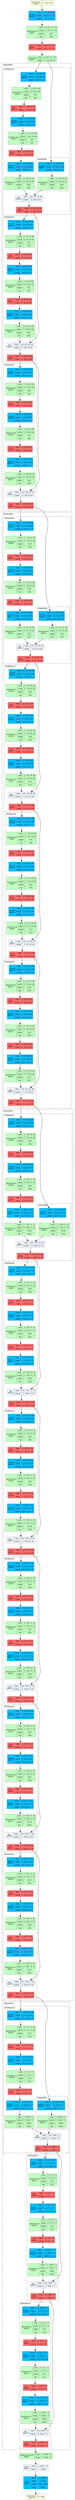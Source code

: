 strict digraph Resnet {
	graph [ordering=in rankdir=TB size="132.29999999999998,132.29999999999998"]
	node [align=left color="#909090" fillcolor="#ffffff90" fontname="Linux libertine" fontsize=10 height=0.2 margin=0 ranksep=0.1 shape=plaintext style=filled]
	edge [fontsize=10]
	0 [label=<
                    <TABLE BORDER="0" CELLBORDER="1"
                    CELLSPACING="0" CELLPADDING="4">
                        <TR><TD BGCOLOR="lightyellow">input-tensor<BR/>depth:0</TD><TD>(1, 3, 224, 224)</TD></TR>
                    </TABLE>> fillcolor=lightyellow]
	1 [label=<
                    <TABLE BORDER="0" CELLBORDER="1"
                    CELLSPACING="0" CELLPADDING="4">
                    <TR>
                        <TD ROWSPAN="124"
                        BGCOLOR="deepskyblue1">Conv2d<BR/>depth:1</TD>
                        <TD>input:</TD>
                        <TD>(1, 3, 224, 224)</TD>
                    </TR>
                    <TR>
                        <TD>output:</TD>
                        <TD>(1, 64, 112, 112)</TD>
                    </TR>
                                    <TR>
                    <TD>weight:</TD>
                    <TD>(64, 3, 7, 7)</TD>
                </TR>
                    </TABLE>> fillcolor=deepskyblue1]
	2 [label=<
                    <TABLE BORDER="0" CELLBORDER="1"
                    CELLSPACING="0" CELLPADDING="4">
                    <TR>
                        <TD ROWSPAN="227"
                        BGCOLOR="darkseagreen1">BatchNorm2d<BR/>depth:1</TD>
                        <TD>input:</TD>
                        <TD>(1, 64, 112, 112)</TD>
                    </TR>
                    <TR>
                        <TD>output:</TD>
                        <TD>(1, 64, 112, 112)</TD>
                    </TR>
                                    <TR>
                    <TD>weight:</TD>
                    <TD>(64)</TD>
                </TR>
                <TR>
                    <TD>bias:</TD>
                    <TD>(64)</TD>
                </TR>
                    </TABLE>> fillcolor=darkseagreen1]
	3 [label=<
                    <TABLE BORDER="0" CELLBORDER="1"
                    CELLSPACING="0" CELLPADDING="4">
                    <TR>
                        <TD ROWSPAN="2"
                        BGCOLOR="indianred1">ReLU<BR/>depth:1</TD>
                        <TD>input:</TD>
                        <TD>(1, 64, 112, 112)</TD>
                    </TR>
                    <TR>
                        <TD>output:</TD>
                        <TD>(1, 64, 112, 112)</TD>
                    </TR>
                    
                    </TABLE>> fillcolor=indianred1]
	4 [label=<
                    <TABLE BORDER="0" CELLBORDER="1"
                    CELLSPACING="0" CELLPADDING="4">
                    <TR>
                        <TD ROWSPAN="2"
                        BGCOLOR="darkseagreen1">MaxPool2d<BR/>depth:1</TD>
                        <TD>input:</TD>
                        <TD>(1, 64, 112, 112)</TD>
                    </TR>
                    <TR>
                        <TD>output:</TD>
                        <TD>(1, 64, 56, 56)</TD>
                    </TR>
                    
                    </TABLE>> fillcolor=darkseagreen1]
	subgraph cluster_2 {
		color=black fontsize=12 label=Sequential labeljust=l style=dashed
		subgraph cluster_3 {
			color=black fontsize=12 label=Bottleneck labeljust=l style=dashed
			5 [label=<
                    <TABLE BORDER="0" CELLBORDER="1"
                    CELLSPACING="0" CELLPADDING="4">
                    <TR>
                        <TD ROWSPAN="125"
                        BGCOLOR="deepskyblue1">Conv2d<BR/>depth:3</TD>
                        <TD>input:</TD>
                        <TD>(1, 64, 56, 56)</TD>
                    </TR>
                    <TR>
                        <TD>output:</TD>
                        <TD>(1, 64, 56, 56)</TD>
                    </TR>
                                    <TR>
                    <TD>weight:</TD>
                    <TD>(64, 64, 1, 1)</TD>
                </TR>
                    </TABLE>> fillcolor=deepskyblue1]
			6 [label=<
                    <TABLE BORDER="0" CELLBORDER="1"
                    CELLSPACING="0" CELLPADDING="4">
                    <TR>
                        <TD ROWSPAN="227"
                        BGCOLOR="darkseagreen1">BatchNorm2d<BR/>depth:3</TD>
                        <TD>input:</TD>
                        <TD>(1, 64, 56, 56)</TD>
                    </TR>
                    <TR>
                        <TD>output:</TD>
                        <TD>(1, 64, 56, 56)</TD>
                    </TR>
                                    <TR>
                    <TD>weight:</TD>
                    <TD>(64)</TD>
                </TR>
                <TR>
                    <TD>bias:</TD>
                    <TD>(64)</TD>
                </TR>
                    </TABLE>> fillcolor=darkseagreen1]
			7 [label=<
                    <TABLE BORDER="0" CELLBORDER="1"
                    CELLSPACING="0" CELLPADDING="4">
                    <TR>
                        <TD ROWSPAN="2"
                        BGCOLOR="indianred1">ReLU<BR/>depth:3</TD>
                        <TD>input:</TD>
                        <TD>(1, 64, 56, 56)</TD>
                    </TR>
                    <TR>
                        <TD>output:</TD>
                        <TD>(1, 64, 56, 56)</TD>
                    </TR>
                    
                    </TABLE>> fillcolor=indianred1]
			8 [label=<
                    <TABLE BORDER="0" CELLBORDER="1"
                    CELLSPACING="0" CELLPADDING="4">
                    <TR>
                        <TD ROWSPAN="125"
                        BGCOLOR="deepskyblue1">Conv2d<BR/>depth:3</TD>
                        <TD>input:</TD>
                        <TD>(1, 64, 56, 56)</TD>
                    </TR>
                    <TR>
                        <TD>output:</TD>
                        <TD>(1, 64, 56, 56)</TD>
                    </TR>
                                    <TR>
                    <TD>weight:</TD>
                    <TD>(64, 64, 3, 3)</TD>
                </TR>
                    </TABLE>> fillcolor=deepskyblue1]
			9 [label=<
                    <TABLE BORDER="0" CELLBORDER="1"
                    CELLSPACING="0" CELLPADDING="4">
                    <TR>
                        <TD ROWSPAN="227"
                        BGCOLOR="darkseagreen1">BatchNorm2d<BR/>depth:3</TD>
                        <TD>input:</TD>
                        <TD>(1, 64, 56, 56)</TD>
                    </TR>
                    <TR>
                        <TD>output:</TD>
                        <TD>(1, 64, 56, 56)</TD>
                    </TR>
                                    <TR>
                    <TD>weight:</TD>
                    <TD>(64)</TD>
                </TR>
                <TR>
                    <TD>bias:</TD>
                    <TD>(64)</TD>
                </TR>
                    </TABLE>> fillcolor=darkseagreen1]
			10 [label=<
                    <TABLE BORDER="0" CELLBORDER="1"
                    CELLSPACING="0" CELLPADDING="4">
                    <TR>
                        <TD ROWSPAN="2"
                        BGCOLOR="indianred1">ReLU<BR/>depth:3</TD>
                        <TD>input:</TD>
                        <TD>(1, 64, 56, 56)</TD>
                    </TR>
                    <TR>
                        <TD>output:</TD>
                        <TD>(1, 64, 56, 56)</TD>
                    </TR>
                    
                    </TABLE>> fillcolor=indianred1]
			11 [label=<
                    <TABLE BORDER="0" CELLBORDER="1"
                    CELLSPACING="0" CELLPADDING="4">
                    <TR>
                        <TD ROWSPAN="126"
                        BGCOLOR="deepskyblue1">Conv2d<BR/>depth:3</TD>
                        <TD>input:</TD>
                        <TD>(1, 64, 56, 56)</TD>
                    </TR>
                    <TR>
                        <TD>output:</TD>
                        <TD>(1, 256, 56, 56)</TD>
                    </TR>
                                    <TR>
                    <TD>weight:</TD>
                    <TD>(256, 64, 1, 1)</TD>
                </TR>
                    </TABLE>> fillcolor=deepskyblue1]
			12 [label=<
                    <TABLE BORDER="0" CELLBORDER="1"
                    CELLSPACING="0" CELLPADDING="4">
                    <TR>
                        <TD ROWSPAN="229"
                        BGCOLOR="darkseagreen1">BatchNorm2d<BR/>depth:3</TD>
                        <TD>input:</TD>
                        <TD>(1, 256, 56, 56)</TD>
                    </TR>
                    <TR>
                        <TD>output:</TD>
                        <TD>(1, 256, 56, 56)</TD>
                    </TR>
                                    <TR>
                    <TD>weight:</TD>
                    <TD>(256)</TD>
                </TR>
                <TR>
                    <TD>bias:</TD>
                    <TD>(256)</TD>
                </TR>
                    </TABLE>> fillcolor=darkseagreen1]
			subgraph cluster_4 {
				color=black fontsize=12 label=Sequential labeljust=l style=dashed
				13 [label=<
                    <TABLE BORDER="0" CELLBORDER="1"
                    CELLSPACING="0" CELLPADDING="4">
                    <TR>
                        <TD ROWSPAN="126"
                        BGCOLOR="deepskyblue1">Conv2d<BR/>depth:4</TD>
                        <TD>input:</TD>
                        <TD>(1, 64, 56, 56)</TD>
                    </TR>
                    <TR>
                        <TD>output:</TD>
                        <TD>(1, 256, 56, 56)</TD>
                    </TR>
                                    <TR>
                    <TD>weight:</TD>
                    <TD>(256, 64, 1, 1)</TD>
                </TR>
                    </TABLE>> fillcolor=deepskyblue1]
				14 [label=<
                    <TABLE BORDER="0" CELLBORDER="1"
                    CELLSPACING="0" CELLPADDING="4">
                    <TR>
                        <TD ROWSPAN="229"
                        BGCOLOR="darkseagreen1">BatchNorm2d<BR/>depth:4</TD>
                        <TD>input:</TD>
                        <TD>(1, 256, 56, 56)</TD>
                    </TR>
                    <TR>
                        <TD>output:</TD>
                        <TD>(1, 256, 56, 56)</TD>
                    </TR>
                                    <TR>
                    <TD>weight:</TD>
                    <TD>(256)</TD>
                </TR>
                <TR>
                    <TD>bias:</TD>
                    <TD>(256)</TD>
                </TR>
                    </TABLE>> fillcolor=darkseagreen1]
			}
			15 [label=<
                    <TABLE BORDER="0" CELLBORDER="1"
                    CELLSPACING="0" CELLPADDING="4">
                    <TR>
                        <TD ROWSPAN="2"
                        BGCOLOR="aliceblue">add_<BR/>depth:3</TD>
                        <TD>input:</TD>
                        <TD>2x(1, 256, 56, 56)</TD>
                    </TR>
                    <TR>
                        <TD>output:</TD>
                        <TD>(1, 256, 56, 56)</TD>
                    </TR>
                    
                    </TABLE>> fillcolor=aliceblue]
			16 [label=<
                    <TABLE BORDER="0" CELLBORDER="1"
                    CELLSPACING="0" CELLPADDING="4">
                    <TR>
                        <TD ROWSPAN="2"
                        BGCOLOR="indianred1">ReLU<BR/>depth:3</TD>
                        <TD>input:</TD>
                        <TD>(1, 256, 56, 56)</TD>
                    </TR>
                    <TR>
                        <TD>output:</TD>
                        <TD>(1, 256, 56, 56)</TD>
                    </TR>
                    
                    </TABLE>> fillcolor=indianred1]
		}
		subgraph cluster_5 {
			color=black fontsize=12 label=Bottleneck labeljust=l style=dashed
			17 [label=<
                    <TABLE BORDER="0" CELLBORDER="1"
                    CELLSPACING="0" CELLPADDING="4">
                    <TR>
                        <TD ROWSPAN="126"
                        BGCOLOR="deepskyblue1">Conv2d<BR/>depth:3</TD>
                        <TD>input:</TD>
                        <TD>(1, 256, 56, 56)</TD>
                    </TR>
                    <TR>
                        <TD>output:</TD>
                        <TD>(1, 64, 56, 56)</TD>
                    </TR>
                                    <TR>
                    <TD>weight:</TD>
                    <TD>(64, 256, 1, 1)</TD>
                </TR>
                    </TABLE>> fillcolor=deepskyblue1]
			18 [label=<
                    <TABLE BORDER="0" CELLBORDER="1"
                    CELLSPACING="0" CELLPADDING="4">
                    <TR>
                        <TD ROWSPAN="227"
                        BGCOLOR="darkseagreen1">BatchNorm2d<BR/>depth:3</TD>
                        <TD>input:</TD>
                        <TD>(1, 64, 56, 56)</TD>
                    </TR>
                    <TR>
                        <TD>output:</TD>
                        <TD>(1, 64, 56, 56)</TD>
                    </TR>
                                    <TR>
                    <TD>weight:</TD>
                    <TD>(64)</TD>
                </TR>
                <TR>
                    <TD>bias:</TD>
                    <TD>(64)</TD>
                </TR>
                    </TABLE>> fillcolor=darkseagreen1]
			19 [label=<
                    <TABLE BORDER="0" CELLBORDER="1"
                    CELLSPACING="0" CELLPADDING="4">
                    <TR>
                        <TD ROWSPAN="2"
                        BGCOLOR="indianred1">ReLU<BR/>depth:3</TD>
                        <TD>input:</TD>
                        <TD>(1, 64, 56, 56)</TD>
                    </TR>
                    <TR>
                        <TD>output:</TD>
                        <TD>(1, 64, 56, 56)</TD>
                    </TR>
                    
                    </TABLE>> fillcolor=indianred1]
			20 [label=<
                    <TABLE BORDER="0" CELLBORDER="1"
                    CELLSPACING="0" CELLPADDING="4">
                    <TR>
                        <TD ROWSPAN="125"
                        BGCOLOR="deepskyblue1">Conv2d<BR/>depth:3</TD>
                        <TD>input:</TD>
                        <TD>(1, 64, 56, 56)</TD>
                    </TR>
                    <TR>
                        <TD>output:</TD>
                        <TD>(1, 64, 56, 56)</TD>
                    </TR>
                                    <TR>
                    <TD>weight:</TD>
                    <TD>(64, 64, 3, 3)</TD>
                </TR>
                    </TABLE>> fillcolor=deepskyblue1]
			21 [label=<
                    <TABLE BORDER="0" CELLBORDER="1"
                    CELLSPACING="0" CELLPADDING="4">
                    <TR>
                        <TD ROWSPAN="227"
                        BGCOLOR="darkseagreen1">BatchNorm2d<BR/>depth:3</TD>
                        <TD>input:</TD>
                        <TD>(1, 64, 56, 56)</TD>
                    </TR>
                    <TR>
                        <TD>output:</TD>
                        <TD>(1, 64, 56, 56)</TD>
                    </TR>
                                    <TR>
                    <TD>weight:</TD>
                    <TD>(64)</TD>
                </TR>
                <TR>
                    <TD>bias:</TD>
                    <TD>(64)</TD>
                </TR>
                    </TABLE>> fillcolor=darkseagreen1]
			22 [label=<
                    <TABLE BORDER="0" CELLBORDER="1"
                    CELLSPACING="0" CELLPADDING="4">
                    <TR>
                        <TD ROWSPAN="2"
                        BGCOLOR="indianred1">ReLU<BR/>depth:3</TD>
                        <TD>input:</TD>
                        <TD>(1, 64, 56, 56)</TD>
                    </TR>
                    <TR>
                        <TD>output:</TD>
                        <TD>(1, 64, 56, 56)</TD>
                    </TR>
                    
                    </TABLE>> fillcolor=indianred1]
			23 [label=<
                    <TABLE BORDER="0" CELLBORDER="1"
                    CELLSPACING="0" CELLPADDING="4">
                    <TR>
                        <TD ROWSPAN="126"
                        BGCOLOR="deepskyblue1">Conv2d<BR/>depth:3</TD>
                        <TD>input:</TD>
                        <TD>(1, 64, 56, 56)</TD>
                    </TR>
                    <TR>
                        <TD>output:</TD>
                        <TD>(1, 256, 56, 56)</TD>
                    </TR>
                                    <TR>
                    <TD>weight:</TD>
                    <TD>(256, 64, 1, 1)</TD>
                </TR>
                    </TABLE>> fillcolor=deepskyblue1]
			24 [label=<
                    <TABLE BORDER="0" CELLBORDER="1"
                    CELLSPACING="0" CELLPADDING="4">
                    <TR>
                        <TD ROWSPAN="229"
                        BGCOLOR="darkseagreen1">BatchNorm2d<BR/>depth:3</TD>
                        <TD>input:</TD>
                        <TD>(1, 256, 56, 56)</TD>
                    </TR>
                    <TR>
                        <TD>output:</TD>
                        <TD>(1, 256, 56, 56)</TD>
                    </TR>
                                    <TR>
                    <TD>weight:</TD>
                    <TD>(256)</TD>
                </TR>
                <TR>
                    <TD>bias:</TD>
                    <TD>(256)</TD>
                </TR>
                    </TABLE>> fillcolor=darkseagreen1]
			25 [label=<
                    <TABLE BORDER="0" CELLBORDER="1"
                    CELLSPACING="0" CELLPADDING="4">
                    <TR>
                        <TD ROWSPAN="2"
                        BGCOLOR="aliceblue">add_<BR/>depth:3</TD>
                        <TD>input:</TD>
                        <TD>2x(1, 256, 56, 56)</TD>
                    </TR>
                    <TR>
                        <TD>output:</TD>
                        <TD>(1, 256, 56, 56)</TD>
                    </TR>
                    
                    </TABLE>> fillcolor=aliceblue]
			26 [label=<
                    <TABLE BORDER="0" CELLBORDER="1"
                    CELLSPACING="0" CELLPADDING="4">
                    <TR>
                        <TD ROWSPAN="2"
                        BGCOLOR="indianred1">ReLU<BR/>depth:3</TD>
                        <TD>input:</TD>
                        <TD>(1, 256, 56, 56)</TD>
                    </TR>
                    <TR>
                        <TD>output:</TD>
                        <TD>(1, 256, 56, 56)</TD>
                    </TR>
                    
                    </TABLE>> fillcolor=indianred1]
		}
		subgraph cluster_6 {
			color=black fontsize=12 label=Bottleneck labeljust=l style=dashed
			27 [label=<
                    <TABLE BORDER="0" CELLBORDER="1"
                    CELLSPACING="0" CELLPADDING="4">
                    <TR>
                        <TD ROWSPAN="126"
                        BGCOLOR="deepskyblue1">Conv2d<BR/>depth:3</TD>
                        <TD>input:</TD>
                        <TD>(1, 256, 56, 56)</TD>
                    </TR>
                    <TR>
                        <TD>output:</TD>
                        <TD>(1, 64, 56, 56)</TD>
                    </TR>
                                    <TR>
                    <TD>weight:</TD>
                    <TD>(64, 256, 1, 1)</TD>
                </TR>
                    </TABLE>> fillcolor=deepskyblue1]
			28 [label=<
                    <TABLE BORDER="0" CELLBORDER="1"
                    CELLSPACING="0" CELLPADDING="4">
                    <TR>
                        <TD ROWSPAN="227"
                        BGCOLOR="darkseagreen1">BatchNorm2d<BR/>depth:3</TD>
                        <TD>input:</TD>
                        <TD>(1, 64, 56, 56)</TD>
                    </TR>
                    <TR>
                        <TD>output:</TD>
                        <TD>(1, 64, 56, 56)</TD>
                    </TR>
                                    <TR>
                    <TD>weight:</TD>
                    <TD>(64)</TD>
                </TR>
                <TR>
                    <TD>bias:</TD>
                    <TD>(64)</TD>
                </TR>
                    </TABLE>> fillcolor=darkseagreen1]
			29 [label=<
                    <TABLE BORDER="0" CELLBORDER="1"
                    CELLSPACING="0" CELLPADDING="4">
                    <TR>
                        <TD ROWSPAN="2"
                        BGCOLOR="indianred1">ReLU<BR/>depth:3</TD>
                        <TD>input:</TD>
                        <TD>(1, 64, 56, 56)</TD>
                    </TR>
                    <TR>
                        <TD>output:</TD>
                        <TD>(1, 64, 56, 56)</TD>
                    </TR>
                    
                    </TABLE>> fillcolor=indianred1]
			30 [label=<
                    <TABLE BORDER="0" CELLBORDER="1"
                    CELLSPACING="0" CELLPADDING="4">
                    <TR>
                        <TD ROWSPAN="125"
                        BGCOLOR="deepskyblue1">Conv2d<BR/>depth:3</TD>
                        <TD>input:</TD>
                        <TD>(1, 64, 56, 56)</TD>
                    </TR>
                    <TR>
                        <TD>output:</TD>
                        <TD>(1, 64, 56, 56)</TD>
                    </TR>
                                    <TR>
                    <TD>weight:</TD>
                    <TD>(64, 64, 3, 3)</TD>
                </TR>
                    </TABLE>> fillcolor=deepskyblue1]
			31 [label=<
                    <TABLE BORDER="0" CELLBORDER="1"
                    CELLSPACING="0" CELLPADDING="4">
                    <TR>
                        <TD ROWSPAN="227"
                        BGCOLOR="darkseagreen1">BatchNorm2d<BR/>depth:3</TD>
                        <TD>input:</TD>
                        <TD>(1, 64, 56, 56)</TD>
                    </TR>
                    <TR>
                        <TD>output:</TD>
                        <TD>(1, 64, 56, 56)</TD>
                    </TR>
                                    <TR>
                    <TD>weight:</TD>
                    <TD>(64)</TD>
                </TR>
                <TR>
                    <TD>bias:</TD>
                    <TD>(64)</TD>
                </TR>
                    </TABLE>> fillcolor=darkseagreen1]
			32 [label=<
                    <TABLE BORDER="0" CELLBORDER="1"
                    CELLSPACING="0" CELLPADDING="4">
                    <TR>
                        <TD ROWSPAN="2"
                        BGCOLOR="indianred1">ReLU<BR/>depth:3</TD>
                        <TD>input:</TD>
                        <TD>(1, 64, 56, 56)</TD>
                    </TR>
                    <TR>
                        <TD>output:</TD>
                        <TD>(1, 64, 56, 56)</TD>
                    </TR>
                    
                    </TABLE>> fillcolor=indianred1]
			33 [label=<
                    <TABLE BORDER="0" CELLBORDER="1"
                    CELLSPACING="0" CELLPADDING="4">
                    <TR>
                        <TD ROWSPAN="126"
                        BGCOLOR="deepskyblue1">Conv2d<BR/>depth:3</TD>
                        <TD>input:</TD>
                        <TD>(1, 64, 56, 56)</TD>
                    </TR>
                    <TR>
                        <TD>output:</TD>
                        <TD>(1, 256, 56, 56)</TD>
                    </TR>
                                    <TR>
                    <TD>weight:</TD>
                    <TD>(256, 64, 1, 1)</TD>
                </TR>
                    </TABLE>> fillcolor=deepskyblue1]
			34 [label=<
                    <TABLE BORDER="0" CELLBORDER="1"
                    CELLSPACING="0" CELLPADDING="4">
                    <TR>
                        <TD ROWSPAN="229"
                        BGCOLOR="darkseagreen1">BatchNorm2d<BR/>depth:3</TD>
                        <TD>input:</TD>
                        <TD>(1, 256, 56, 56)</TD>
                    </TR>
                    <TR>
                        <TD>output:</TD>
                        <TD>(1, 256, 56, 56)</TD>
                    </TR>
                                    <TR>
                    <TD>weight:</TD>
                    <TD>(256)</TD>
                </TR>
                <TR>
                    <TD>bias:</TD>
                    <TD>(256)</TD>
                </TR>
                    </TABLE>> fillcolor=darkseagreen1]
			35 [label=<
                    <TABLE BORDER="0" CELLBORDER="1"
                    CELLSPACING="0" CELLPADDING="4">
                    <TR>
                        <TD ROWSPAN="2"
                        BGCOLOR="aliceblue">add_<BR/>depth:3</TD>
                        <TD>input:</TD>
                        <TD>2x(1, 256, 56, 56)</TD>
                    </TR>
                    <TR>
                        <TD>output:</TD>
                        <TD>(1, 256, 56, 56)</TD>
                    </TR>
                    
                    </TABLE>> fillcolor=aliceblue]
			36 [label=<
                    <TABLE BORDER="0" CELLBORDER="1"
                    CELLSPACING="0" CELLPADDING="4">
                    <TR>
                        <TD ROWSPAN="2"
                        BGCOLOR="indianred1">ReLU<BR/>depth:3</TD>
                        <TD>input:</TD>
                        <TD>(1, 256, 56, 56)</TD>
                    </TR>
                    <TR>
                        <TD>output:</TD>
                        <TD>(1, 256, 56, 56)</TD>
                    </TR>
                    
                    </TABLE>> fillcolor=indianred1]
		}
	}
	subgraph cluster_7 {
		color=black fontsize=12 label=Sequential labeljust=l style=dashed
		subgraph cluster_8 {
			color=black fontsize=12 label=Bottleneck labeljust=l style=dashed
			37 [label=<
                    <TABLE BORDER="0" CELLBORDER="1"
                    CELLSPACING="0" CELLPADDING="4">
                    <TR>
                        <TD ROWSPAN="127"
                        BGCOLOR="deepskyblue1">Conv2d<BR/>depth:3</TD>
                        <TD>input:</TD>
                        <TD>(1, 256, 56, 56)</TD>
                    </TR>
                    <TR>
                        <TD>output:</TD>
                        <TD>(1, 128, 56, 56)</TD>
                    </TR>
                                    <TR>
                    <TD>weight:</TD>
                    <TD>(128, 256, 1, 1)</TD>
                </TR>
                    </TABLE>> fillcolor=deepskyblue1]
			38 [label=<
                    <TABLE BORDER="0" CELLBORDER="1"
                    CELLSPACING="0" CELLPADDING="4">
                    <TR>
                        <TD ROWSPAN="229"
                        BGCOLOR="darkseagreen1">BatchNorm2d<BR/>depth:3</TD>
                        <TD>input:</TD>
                        <TD>(1, 128, 56, 56)</TD>
                    </TR>
                    <TR>
                        <TD>output:</TD>
                        <TD>(1, 128, 56, 56)</TD>
                    </TR>
                                    <TR>
                    <TD>weight:</TD>
                    <TD>(128)</TD>
                </TR>
                <TR>
                    <TD>bias:</TD>
                    <TD>(128)</TD>
                </TR>
                    </TABLE>> fillcolor=darkseagreen1]
			39 [label=<
                    <TABLE BORDER="0" CELLBORDER="1"
                    CELLSPACING="0" CELLPADDING="4">
                    <TR>
                        <TD ROWSPAN="2"
                        BGCOLOR="indianred1">ReLU<BR/>depth:3</TD>
                        <TD>input:</TD>
                        <TD>(1, 128, 56, 56)</TD>
                    </TR>
                    <TR>
                        <TD>output:</TD>
                        <TD>(1, 128, 56, 56)</TD>
                    </TR>
                    
                    </TABLE>> fillcolor=indianred1]
			40 [label=<
                    <TABLE BORDER="0" CELLBORDER="1"
                    CELLSPACING="0" CELLPADDING="4">
                    <TR>
                        <TD ROWSPAN="127"
                        BGCOLOR="deepskyblue1">Conv2d<BR/>depth:3</TD>
                        <TD>input:</TD>
                        <TD>(1, 128, 56, 56)</TD>
                    </TR>
                    <TR>
                        <TD>output:</TD>
                        <TD>(1, 128, 28, 28)</TD>
                    </TR>
                                    <TR>
                    <TD>weight:</TD>
                    <TD>(128, 128, 3, 3)</TD>
                </TR>
                    </TABLE>> fillcolor=deepskyblue1]
			41 [label=<
                    <TABLE BORDER="0" CELLBORDER="1"
                    CELLSPACING="0" CELLPADDING="4">
                    <TR>
                        <TD ROWSPAN="229"
                        BGCOLOR="darkseagreen1">BatchNorm2d<BR/>depth:3</TD>
                        <TD>input:</TD>
                        <TD>(1, 128, 28, 28)</TD>
                    </TR>
                    <TR>
                        <TD>output:</TD>
                        <TD>(1, 128, 28, 28)</TD>
                    </TR>
                                    <TR>
                    <TD>weight:</TD>
                    <TD>(128)</TD>
                </TR>
                <TR>
                    <TD>bias:</TD>
                    <TD>(128)</TD>
                </TR>
                    </TABLE>> fillcolor=darkseagreen1]
			42 [label=<
                    <TABLE BORDER="0" CELLBORDER="1"
                    CELLSPACING="0" CELLPADDING="4">
                    <TR>
                        <TD ROWSPAN="2"
                        BGCOLOR="indianred1">ReLU<BR/>depth:3</TD>
                        <TD>input:</TD>
                        <TD>(1, 128, 28, 28)</TD>
                    </TR>
                    <TR>
                        <TD>output:</TD>
                        <TD>(1, 128, 28, 28)</TD>
                    </TR>
                    
                    </TABLE>> fillcolor=indianred1]
			43 [label=<
                    <TABLE BORDER="0" CELLBORDER="1"
                    CELLSPACING="0" CELLPADDING="4">
                    <TR>
                        <TD ROWSPAN="127"
                        BGCOLOR="deepskyblue1">Conv2d<BR/>depth:3</TD>
                        <TD>input:</TD>
                        <TD>(1, 128, 28, 28)</TD>
                    </TR>
                    <TR>
                        <TD>output:</TD>
                        <TD>(1, 512, 28, 28)</TD>
                    </TR>
                                    <TR>
                    <TD>weight:</TD>
                    <TD>(512, 128, 1, 1)</TD>
                </TR>
                    </TABLE>> fillcolor=deepskyblue1]
			44 [label=<
                    <TABLE BORDER="0" CELLBORDER="1"
                    CELLSPACING="0" CELLPADDING="4">
                    <TR>
                        <TD ROWSPAN="229"
                        BGCOLOR="darkseagreen1">BatchNorm2d<BR/>depth:3</TD>
                        <TD>input:</TD>
                        <TD>(1, 512, 28, 28)</TD>
                    </TR>
                    <TR>
                        <TD>output:</TD>
                        <TD>(1, 512, 28, 28)</TD>
                    </TR>
                                    <TR>
                    <TD>weight:</TD>
                    <TD>(512)</TD>
                </TR>
                <TR>
                    <TD>bias:</TD>
                    <TD>(512)</TD>
                </TR>
                    </TABLE>> fillcolor=darkseagreen1]
			subgraph cluster_9 {
				color=black fontsize=12 label=Sequential labeljust=l style=dashed
				45 [label=<
                    <TABLE BORDER="0" CELLBORDER="1"
                    CELLSPACING="0" CELLPADDING="4">
                    <TR>
                        <TD ROWSPAN="127"
                        BGCOLOR="deepskyblue1">Conv2d<BR/>depth:4</TD>
                        <TD>input:</TD>
                        <TD>(1, 256, 56, 56)</TD>
                    </TR>
                    <TR>
                        <TD>output:</TD>
                        <TD>(1, 512, 28, 28)</TD>
                    </TR>
                                    <TR>
                    <TD>weight:</TD>
                    <TD>(512, 256, 1, 1)</TD>
                </TR>
                    </TABLE>> fillcolor=deepskyblue1]
				46 [label=<
                    <TABLE BORDER="0" CELLBORDER="1"
                    CELLSPACING="0" CELLPADDING="4">
                    <TR>
                        <TD ROWSPAN="229"
                        BGCOLOR="darkseagreen1">BatchNorm2d<BR/>depth:4</TD>
                        <TD>input:</TD>
                        <TD>(1, 512, 28, 28)</TD>
                    </TR>
                    <TR>
                        <TD>output:</TD>
                        <TD>(1, 512, 28, 28)</TD>
                    </TR>
                                    <TR>
                    <TD>weight:</TD>
                    <TD>(512)</TD>
                </TR>
                <TR>
                    <TD>bias:</TD>
                    <TD>(512)</TD>
                </TR>
                    </TABLE>> fillcolor=darkseagreen1]
			}
			47 [label=<
                    <TABLE BORDER="0" CELLBORDER="1"
                    CELLSPACING="0" CELLPADDING="4">
                    <TR>
                        <TD ROWSPAN="2"
                        BGCOLOR="aliceblue">add_<BR/>depth:3</TD>
                        <TD>input:</TD>
                        <TD>2x(1, 512, 28, 28)</TD>
                    </TR>
                    <TR>
                        <TD>output:</TD>
                        <TD>(1, 512, 28, 28)</TD>
                    </TR>
                    
                    </TABLE>> fillcolor=aliceblue]
			48 [label=<
                    <TABLE BORDER="0" CELLBORDER="1"
                    CELLSPACING="0" CELLPADDING="4">
                    <TR>
                        <TD ROWSPAN="2"
                        BGCOLOR="indianred1">ReLU<BR/>depth:3</TD>
                        <TD>input:</TD>
                        <TD>(1, 512, 28, 28)</TD>
                    </TR>
                    <TR>
                        <TD>output:</TD>
                        <TD>(1, 512, 28, 28)</TD>
                    </TR>
                    
                    </TABLE>> fillcolor=indianred1]
		}
		subgraph cluster_10 {
			color=black fontsize=12 label=Bottleneck labeljust=l style=dashed
			49 [label=<
                    <TABLE BORDER="0" CELLBORDER="1"
                    CELLSPACING="0" CELLPADDING="4">
                    <TR>
                        <TD ROWSPAN="127"
                        BGCOLOR="deepskyblue1">Conv2d<BR/>depth:3</TD>
                        <TD>input:</TD>
                        <TD>(1, 512, 28, 28)</TD>
                    </TR>
                    <TR>
                        <TD>output:</TD>
                        <TD>(1, 128, 28, 28)</TD>
                    </TR>
                                    <TR>
                    <TD>weight:</TD>
                    <TD>(128, 512, 1, 1)</TD>
                </TR>
                    </TABLE>> fillcolor=deepskyblue1]
			50 [label=<
                    <TABLE BORDER="0" CELLBORDER="1"
                    CELLSPACING="0" CELLPADDING="4">
                    <TR>
                        <TD ROWSPAN="229"
                        BGCOLOR="darkseagreen1">BatchNorm2d<BR/>depth:3</TD>
                        <TD>input:</TD>
                        <TD>(1, 128, 28, 28)</TD>
                    </TR>
                    <TR>
                        <TD>output:</TD>
                        <TD>(1, 128, 28, 28)</TD>
                    </TR>
                                    <TR>
                    <TD>weight:</TD>
                    <TD>(128)</TD>
                </TR>
                <TR>
                    <TD>bias:</TD>
                    <TD>(128)</TD>
                </TR>
                    </TABLE>> fillcolor=darkseagreen1]
			51 [label=<
                    <TABLE BORDER="0" CELLBORDER="1"
                    CELLSPACING="0" CELLPADDING="4">
                    <TR>
                        <TD ROWSPAN="2"
                        BGCOLOR="indianred1">ReLU<BR/>depth:3</TD>
                        <TD>input:</TD>
                        <TD>(1, 128, 28, 28)</TD>
                    </TR>
                    <TR>
                        <TD>output:</TD>
                        <TD>(1, 128, 28, 28)</TD>
                    </TR>
                    
                    </TABLE>> fillcolor=indianred1]
			52 [label=<
                    <TABLE BORDER="0" CELLBORDER="1"
                    CELLSPACING="0" CELLPADDING="4">
                    <TR>
                        <TD ROWSPAN="127"
                        BGCOLOR="deepskyblue1">Conv2d<BR/>depth:3</TD>
                        <TD>input:</TD>
                        <TD>(1, 128, 28, 28)</TD>
                    </TR>
                    <TR>
                        <TD>output:</TD>
                        <TD>(1, 128, 28, 28)</TD>
                    </TR>
                                    <TR>
                    <TD>weight:</TD>
                    <TD>(128, 128, 3, 3)</TD>
                </TR>
                    </TABLE>> fillcolor=deepskyblue1]
			53 [label=<
                    <TABLE BORDER="0" CELLBORDER="1"
                    CELLSPACING="0" CELLPADDING="4">
                    <TR>
                        <TD ROWSPAN="229"
                        BGCOLOR="darkseagreen1">BatchNorm2d<BR/>depth:3</TD>
                        <TD>input:</TD>
                        <TD>(1, 128, 28, 28)</TD>
                    </TR>
                    <TR>
                        <TD>output:</TD>
                        <TD>(1, 128, 28, 28)</TD>
                    </TR>
                                    <TR>
                    <TD>weight:</TD>
                    <TD>(128)</TD>
                </TR>
                <TR>
                    <TD>bias:</TD>
                    <TD>(128)</TD>
                </TR>
                    </TABLE>> fillcolor=darkseagreen1]
			54 [label=<
                    <TABLE BORDER="0" CELLBORDER="1"
                    CELLSPACING="0" CELLPADDING="4">
                    <TR>
                        <TD ROWSPAN="2"
                        BGCOLOR="indianred1">ReLU<BR/>depth:3</TD>
                        <TD>input:</TD>
                        <TD>(1, 128, 28, 28)</TD>
                    </TR>
                    <TR>
                        <TD>output:</TD>
                        <TD>(1, 128, 28, 28)</TD>
                    </TR>
                    
                    </TABLE>> fillcolor=indianred1]
			55 [label=<
                    <TABLE BORDER="0" CELLBORDER="1"
                    CELLSPACING="0" CELLPADDING="4">
                    <TR>
                        <TD ROWSPAN="127"
                        BGCOLOR="deepskyblue1">Conv2d<BR/>depth:3</TD>
                        <TD>input:</TD>
                        <TD>(1, 128, 28, 28)</TD>
                    </TR>
                    <TR>
                        <TD>output:</TD>
                        <TD>(1, 512, 28, 28)</TD>
                    </TR>
                                    <TR>
                    <TD>weight:</TD>
                    <TD>(512, 128, 1, 1)</TD>
                </TR>
                    </TABLE>> fillcolor=deepskyblue1]
			56 [label=<
                    <TABLE BORDER="0" CELLBORDER="1"
                    CELLSPACING="0" CELLPADDING="4">
                    <TR>
                        <TD ROWSPAN="229"
                        BGCOLOR="darkseagreen1">BatchNorm2d<BR/>depth:3</TD>
                        <TD>input:</TD>
                        <TD>(1, 512, 28, 28)</TD>
                    </TR>
                    <TR>
                        <TD>output:</TD>
                        <TD>(1, 512, 28, 28)</TD>
                    </TR>
                                    <TR>
                    <TD>weight:</TD>
                    <TD>(512)</TD>
                </TR>
                <TR>
                    <TD>bias:</TD>
                    <TD>(512)</TD>
                </TR>
                    </TABLE>> fillcolor=darkseagreen1]
			57 [label=<
                    <TABLE BORDER="0" CELLBORDER="1"
                    CELLSPACING="0" CELLPADDING="4">
                    <TR>
                        <TD ROWSPAN="2"
                        BGCOLOR="aliceblue">add_<BR/>depth:3</TD>
                        <TD>input:</TD>
                        <TD>2x(1, 512, 28, 28)</TD>
                    </TR>
                    <TR>
                        <TD>output:</TD>
                        <TD>(1, 512, 28, 28)</TD>
                    </TR>
                    
                    </TABLE>> fillcolor=aliceblue]
			58 [label=<
                    <TABLE BORDER="0" CELLBORDER="1"
                    CELLSPACING="0" CELLPADDING="4">
                    <TR>
                        <TD ROWSPAN="2"
                        BGCOLOR="indianred1">ReLU<BR/>depth:3</TD>
                        <TD>input:</TD>
                        <TD>(1, 512, 28, 28)</TD>
                    </TR>
                    <TR>
                        <TD>output:</TD>
                        <TD>(1, 512, 28, 28)</TD>
                    </TR>
                    
                    </TABLE>> fillcolor=indianred1]
		}
		subgraph cluster_11 {
			color=black fontsize=12 label=Bottleneck labeljust=l style=dashed
			59 [label=<
                    <TABLE BORDER="0" CELLBORDER="1"
                    CELLSPACING="0" CELLPADDING="4">
                    <TR>
                        <TD ROWSPAN="127"
                        BGCOLOR="deepskyblue1">Conv2d<BR/>depth:3</TD>
                        <TD>input:</TD>
                        <TD>(1, 512, 28, 28)</TD>
                    </TR>
                    <TR>
                        <TD>output:</TD>
                        <TD>(1, 128, 28, 28)</TD>
                    </TR>
                                    <TR>
                    <TD>weight:</TD>
                    <TD>(128, 512, 1, 1)</TD>
                </TR>
                    </TABLE>> fillcolor=deepskyblue1]
			60 [label=<
                    <TABLE BORDER="0" CELLBORDER="1"
                    CELLSPACING="0" CELLPADDING="4">
                    <TR>
                        <TD ROWSPAN="229"
                        BGCOLOR="darkseagreen1">BatchNorm2d<BR/>depth:3</TD>
                        <TD>input:</TD>
                        <TD>(1, 128, 28, 28)</TD>
                    </TR>
                    <TR>
                        <TD>output:</TD>
                        <TD>(1, 128, 28, 28)</TD>
                    </TR>
                                    <TR>
                    <TD>weight:</TD>
                    <TD>(128)</TD>
                </TR>
                <TR>
                    <TD>bias:</TD>
                    <TD>(128)</TD>
                </TR>
                    </TABLE>> fillcolor=darkseagreen1]
			61 [label=<
                    <TABLE BORDER="0" CELLBORDER="1"
                    CELLSPACING="0" CELLPADDING="4">
                    <TR>
                        <TD ROWSPAN="2"
                        BGCOLOR="indianred1">ReLU<BR/>depth:3</TD>
                        <TD>input:</TD>
                        <TD>(1, 128, 28, 28)</TD>
                    </TR>
                    <TR>
                        <TD>output:</TD>
                        <TD>(1, 128, 28, 28)</TD>
                    </TR>
                    
                    </TABLE>> fillcolor=indianred1]
			62 [label=<
                    <TABLE BORDER="0" CELLBORDER="1"
                    CELLSPACING="0" CELLPADDING="4">
                    <TR>
                        <TD ROWSPAN="127"
                        BGCOLOR="deepskyblue1">Conv2d<BR/>depth:3</TD>
                        <TD>input:</TD>
                        <TD>(1, 128, 28, 28)</TD>
                    </TR>
                    <TR>
                        <TD>output:</TD>
                        <TD>(1, 128, 28, 28)</TD>
                    </TR>
                                    <TR>
                    <TD>weight:</TD>
                    <TD>(128, 128, 3, 3)</TD>
                </TR>
                    </TABLE>> fillcolor=deepskyblue1]
			63 [label=<
                    <TABLE BORDER="0" CELLBORDER="1"
                    CELLSPACING="0" CELLPADDING="4">
                    <TR>
                        <TD ROWSPAN="229"
                        BGCOLOR="darkseagreen1">BatchNorm2d<BR/>depth:3</TD>
                        <TD>input:</TD>
                        <TD>(1, 128, 28, 28)</TD>
                    </TR>
                    <TR>
                        <TD>output:</TD>
                        <TD>(1, 128, 28, 28)</TD>
                    </TR>
                                    <TR>
                    <TD>weight:</TD>
                    <TD>(128)</TD>
                </TR>
                <TR>
                    <TD>bias:</TD>
                    <TD>(128)</TD>
                </TR>
                    </TABLE>> fillcolor=darkseagreen1]
			64 [label=<
                    <TABLE BORDER="0" CELLBORDER="1"
                    CELLSPACING="0" CELLPADDING="4">
                    <TR>
                        <TD ROWSPAN="2"
                        BGCOLOR="indianred1">ReLU<BR/>depth:3</TD>
                        <TD>input:</TD>
                        <TD>(1, 128, 28, 28)</TD>
                    </TR>
                    <TR>
                        <TD>output:</TD>
                        <TD>(1, 128, 28, 28)</TD>
                    </TR>
                    
                    </TABLE>> fillcolor=indianred1]
			65 [label=<
                    <TABLE BORDER="0" CELLBORDER="1"
                    CELLSPACING="0" CELLPADDING="4">
                    <TR>
                        <TD ROWSPAN="127"
                        BGCOLOR="deepskyblue1">Conv2d<BR/>depth:3</TD>
                        <TD>input:</TD>
                        <TD>(1, 128, 28, 28)</TD>
                    </TR>
                    <TR>
                        <TD>output:</TD>
                        <TD>(1, 512, 28, 28)</TD>
                    </TR>
                                    <TR>
                    <TD>weight:</TD>
                    <TD>(512, 128, 1, 1)</TD>
                </TR>
                    </TABLE>> fillcolor=deepskyblue1]
			66 [label=<
                    <TABLE BORDER="0" CELLBORDER="1"
                    CELLSPACING="0" CELLPADDING="4">
                    <TR>
                        <TD ROWSPAN="229"
                        BGCOLOR="darkseagreen1">BatchNorm2d<BR/>depth:3</TD>
                        <TD>input:</TD>
                        <TD>(1, 512, 28, 28)</TD>
                    </TR>
                    <TR>
                        <TD>output:</TD>
                        <TD>(1, 512, 28, 28)</TD>
                    </TR>
                                    <TR>
                    <TD>weight:</TD>
                    <TD>(512)</TD>
                </TR>
                <TR>
                    <TD>bias:</TD>
                    <TD>(512)</TD>
                </TR>
                    </TABLE>> fillcolor=darkseagreen1]
			67 [label=<
                    <TABLE BORDER="0" CELLBORDER="1"
                    CELLSPACING="0" CELLPADDING="4">
                    <TR>
                        <TD ROWSPAN="2"
                        BGCOLOR="aliceblue">add_<BR/>depth:3</TD>
                        <TD>input:</TD>
                        <TD>2x(1, 512, 28, 28)</TD>
                    </TR>
                    <TR>
                        <TD>output:</TD>
                        <TD>(1, 512, 28, 28)</TD>
                    </TR>
                    
                    </TABLE>> fillcolor=aliceblue]
			68 [label=<
                    <TABLE BORDER="0" CELLBORDER="1"
                    CELLSPACING="0" CELLPADDING="4">
                    <TR>
                        <TD ROWSPAN="2"
                        BGCOLOR="indianred1">ReLU<BR/>depth:3</TD>
                        <TD>input:</TD>
                        <TD>(1, 512, 28, 28)</TD>
                    </TR>
                    <TR>
                        <TD>output:</TD>
                        <TD>(1, 512, 28, 28)</TD>
                    </TR>
                    
                    </TABLE>> fillcolor=indianred1]
		}
		subgraph cluster_12 {
			color=black fontsize=12 label=Bottleneck labeljust=l style=dashed
			69 [label=<
                    <TABLE BORDER="0" CELLBORDER="1"
                    CELLSPACING="0" CELLPADDING="4">
                    <TR>
                        <TD ROWSPAN="127"
                        BGCOLOR="deepskyblue1">Conv2d<BR/>depth:3</TD>
                        <TD>input:</TD>
                        <TD>(1, 512, 28, 28)</TD>
                    </TR>
                    <TR>
                        <TD>output:</TD>
                        <TD>(1, 128, 28, 28)</TD>
                    </TR>
                                    <TR>
                    <TD>weight:</TD>
                    <TD>(128, 512, 1, 1)</TD>
                </TR>
                    </TABLE>> fillcolor=deepskyblue1]
			70 [label=<
                    <TABLE BORDER="0" CELLBORDER="1"
                    CELLSPACING="0" CELLPADDING="4">
                    <TR>
                        <TD ROWSPAN="229"
                        BGCOLOR="darkseagreen1">BatchNorm2d<BR/>depth:3</TD>
                        <TD>input:</TD>
                        <TD>(1, 128, 28, 28)</TD>
                    </TR>
                    <TR>
                        <TD>output:</TD>
                        <TD>(1, 128, 28, 28)</TD>
                    </TR>
                                    <TR>
                    <TD>weight:</TD>
                    <TD>(128)</TD>
                </TR>
                <TR>
                    <TD>bias:</TD>
                    <TD>(128)</TD>
                </TR>
                    </TABLE>> fillcolor=darkseagreen1]
			71 [label=<
                    <TABLE BORDER="0" CELLBORDER="1"
                    CELLSPACING="0" CELLPADDING="4">
                    <TR>
                        <TD ROWSPAN="2"
                        BGCOLOR="indianred1">ReLU<BR/>depth:3</TD>
                        <TD>input:</TD>
                        <TD>(1, 128, 28, 28)</TD>
                    </TR>
                    <TR>
                        <TD>output:</TD>
                        <TD>(1, 128, 28, 28)</TD>
                    </TR>
                    
                    </TABLE>> fillcolor=indianred1]
			72 [label=<
                    <TABLE BORDER="0" CELLBORDER="1"
                    CELLSPACING="0" CELLPADDING="4">
                    <TR>
                        <TD ROWSPAN="127"
                        BGCOLOR="deepskyblue1">Conv2d<BR/>depth:3</TD>
                        <TD>input:</TD>
                        <TD>(1, 128, 28, 28)</TD>
                    </TR>
                    <TR>
                        <TD>output:</TD>
                        <TD>(1, 128, 28, 28)</TD>
                    </TR>
                                    <TR>
                    <TD>weight:</TD>
                    <TD>(128, 128, 3, 3)</TD>
                </TR>
                    </TABLE>> fillcolor=deepskyblue1]
			73 [label=<
                    <TABLE BORDER="0" CELLBORDER="1"
                    CELLSPACING="0" CELLPADDING="4">
                    <TR>
                        <TD ROWSPAN="229"
                        BGCOLOR="darkseagreen1">BatchNorm2d<BR/>depth:3</TD>
                        <TD>input:</TD>
                        <TD>(1, 128, 28, 28)</TD>
                    </TR>
                    <TR>
                        <TD>output:</TD>
                        <TD>(1, 128, 28, 28)</TD>
                    </TR>
                                    <TR>
                    <TD>weight:</TD>
                    <TD>(128)</TD>
                </TR>
                <TR>
                    <TD>bias:</TD>
                    <TD>(128)</TD>
                </TR>
                    </TABLE>> fillcolor=darkseagreen1]
			74 [label=<
                    <TABLE BORDER="0" CELLBORDER="1"
                    CELLSPACING="0" CELLPADDING="4">
                    <TR>
                        <TD ROWSPAN="2"
                        BGCOLOR="indianred1">ReLU<BR/>depth:3</TD>
                        <TD>input:</TD>
                        <TD>(1, 128, 28, 28)</TD>
                    </TR>
                    <TR>
                        <TD>output:</TD>
                        <TD>(1, 128, 28, 28)</TD>
                    </TR>
                    
                    </TABLE>> fillcolor=indianred1]
			75 [label=<
                    <TABLE BORDER="0" CELLBORDER="1"
                    CELLSPACING="0" CELLPADDING="4">
                    <TR>
                        <TD ROWSPAN="127"
                        BGCOLOR="deepskyblue1">Conv2d<BR/>depth:3</TD>
                        <TD>input:</TD>
                        <TD>(1, 128, 28, 28)</TD>
                    </TR>
                    <TR>
                        <TD>output:</TD>
                        <TD>(1, 512, 28, 28)</TD>
                    </TR>
                                    <TR>
                    <TD>weight:</TD>
                    <TD>(512, 128, 1, 1)</TD>
                </TR>
                    </TABLE>> fillcolor=deepskyblue1]
			76 [label=<
                    <TABLE BORDER="0" CELLBORDER="1"
                    CELLSPACING="0" CELLPADDING="4">
                    <TR>
                        <TD ROWSPAN="229"
                        BGCOLOR="darkseagreen1">BatchNorm2d<BR/>depth:3</TD>
                        <TD>input:</TD>
                        <TD>(1, 512, 28, 28)</TD>
                    </TR>
                    <TR>
                        <TD>output:</TD>
                        <TD>(1, 512, 28, 28)</TD>
                    </TR>
                                    <TR>
                    <TD>weight:</TD>
                    <TD>(512)</TD>
                </TR>
                <TR>
                    <TD>bias:</TD>
                    <TD>(512)</TD>
                </TR>
                    </TABLE>> fillcolor=darkseagreen1]
			77 [label=<
                    <TABLE BORDER="0" CELLBORDER="1"
                    CELLSPACING="0" CELLPADDING="4">
                    <TR>
                        <TD ROWSPAN="2"
                        BGCOLOR="aliceblue">add_<BR/>depth:3</TD>
                        <TD>input:</TD>
                        <TD>2x(1, 512, 28, 28)</TD>
                    </TR>
                    <TR>
                        <TD>output:</TD>
                        <TD>(1, 512, 28, 28)</TD>
                    </TR>
                    
                    </TABLE>> fillcolor=aliceblue]
			78 [label=<
                    <TABLE BORDER="0" CELLBORDER="1"
                    CELLSPACING="0" CELLPADDING="4">
                    <TR>
                        <TD ROWSPAN="2"
                        BGCOLOR="indianred1">ReLU<BR/>depth:3</TD>
                        <TD>input:</TD>
                        <TD>(1, 512, 28, 28)</TD>
                    </TR>
                    <TR>
                        <TD>output:</TD>
                        <TD>(1, 512, 28, 28)</TD>
                    </TR>
                    
                    </TABLE>> fillcolor=indianred1]
		}
	}
	subgraph cluster_13 {
		color=black fontsize=12 label=Sequential labeljust=l style=dashed
		subgraph cluster_14 {
			color=black fontsize=12 label=Bottleneck labeljust=l style=dashed
			79 [label=<
                    <TABLE BORDER="0" CELLBORDER="1"
                    CELLSPACING="0" CELLPADDING="4">
                    <TR>
                        <TD ROWSPAN="127"
                        BGCOLOR="deepskyblue1">Conv2d<BR/>depth:3</TD>
                        <TD>input:</TD>
                        <TD>(1, 512, 28, 28)</TD>
                    </TR>
                    <TR>
                        <TD>output:</TD>
                        <TD>(1, 256, 28, 28)</TD>
                    </TR>
                                    <TR>
                    <TD>weight:</TD>
                    <TD>(256, 512, 1, 1)</TD>
                </TR>
                    </TABLE>> fillcolor=deepskyblue1]
			80 [label=<
                    <TABLE BORDER="0" CELLBORDER="1"
                    CELLSPACING="0" CELLPADDING="4">
                    <TR>
                        <TD ROWSPAN="229"
                        BGCOLOR="darkseagreen1">BatchNorm2d<BR/>depth:3</TD>
                        <TD>input:</TD>
                        <TD>(1, 256, 28, 28)</TD>
                    </TR>
                    <TR>
                        <TD>output:</TD>
                        <TD>(1, 256, 28, 28)</TD>
                    </TR>
                                    <TR>
                    <TD>weight:</TD>
                    <TD>(256)</TD>
                </TR>
                <TR>
                    <TD>bias:</TD>
                    <TD>(256)</TD>
                </TR>
                    </TABLE>> fillcolor=darkseagreen1]
			81 [label=<
                    <TABLE BORDER="0" CELLBORDER="1"
                    CELLSPACING="0" CELLPADDING="4">
                    <TR>
                        <TD ROWSPAN="2"
                        BGCOLOR="indianred1">ReLU<BR/>depth:3</TD>
                        <TD>input:</TD>
                        <TD>(1, 256, 28, 28)</TD>
                    </TR>
                    <TR>
                        <TD>output:</TD>
                        <TD>(1, 256, 28, 28)</TD>
                    </TR>
                    
                    </TABLE>> fillcolor=indianred1]
			82 [label=<
                    <TABLE BORDER="0" CELLBORDER="1"
                    CELLSPACING="0" CELLPADDING="4">
                    <TR>
                        <TD ROWSPAN="127"
                        BGCOLOR="deepskyblue1">Conv2d<BR/>depth:3</TD>
                        <TD>input:</TD>
                        <TD>(1, 256, 28, 28)</TD>
                    </TR>
                    <TR>
                        <TD>output:</TD>
                        <TD>(1, 256, 14, 14)</TD>
                    </TR>
                                    <TR>
                    <TD>weight:</TD>
                    <TD>(256, 256, 3, 3)</TD>
                </TR>
                    </TABLE>> fillcolor=deepskyblue1]
			83 [label=<
                    <TABLE BORDER="0" CELLBORDER="1"
                    CELLSPACING="0" CELLPADDING="4">
                    <TR>
                        <TD ROWSPAN="229"
                        BGCOLOR="darkseagreen1">BatchNorm2d<BR/>depth:3</TD>
                        <TD>input:</TD>
                        <TD>(1, 256, 14, 14)</TD>
                    </TR>
                    <TR>
                        <TD>output:</TD>
                        <TD>(1, 256, 14, 14)</TD>
                    </TR>
                                    <TR>
                    <TD>weight:</TD>
                    <TD>(256)</TD>
                </TR>
                <TR>
                    <TD>bias:</TD>
                    <TD>(256)</TD>
                </TR>
                    </TABLE>> fillcolor=darkseagreen1]
			84 [label=<
                    <TABLE BORDER="0" CELLBORDER="1"
                    CELLSPACING="0" CELLPADDING="4">
                    <TR>
                        <TD ROWSPAN="2"
                        BGCOLOR="indianred1">ReLU<BR/>depth:3</TD>
                        <TD>input:</TD>
                        <TD>(1, 256, 14, 14)</TD>
                    </TR>
                    <TR>
                        <TD>output:</TD>
                        <TD>(1, 256, 14, 14)</TD>
                    </TR>
                    
                    </TABLE>> fillcolor=indianred1]
			85 [label=<
                    <TABLE BORDER="0" CELLBORDER="1"
                    CELLSPACING="0" CELLPADDING="4">
                    <TR>
                        <TD ROWSPAN="128"
                        BGCOLOR="deepskyblue1">Conv2d<BR/>depth:3</TD>
                        <TD>input:</TD>
                        <TD>(1, 256, 14, 14)</TD>
                    </TR>
                    <TR>
                        <TD>output:</TD>
                        <TD>(1, 1024, 14, 14)</TD>
                    </TR>
                                    <TR>
                    <TD>weight:</TD>
                    <TD>(1024, 256, 1, 1)</TD>
                </TR>
                    </TABLE>> fillcolor=deepskyblue1]
			86 [label=<
                    <TABLE BORDER="0" CELLBORDER="1"
                    CELLSPACING="0" CELLPADDING="4">
                    <TR>
                        <TD ROWSPAN="231"
                        BGCOLOR="darkseagreen1">BatchNorm2d<BR/>depth:3</TD>
                        <TD>input:</TD>
                        <TD>(1, 1024, 14, 14)</TD>
                    </TR>
                    <TR>
                        <TD>output:</TD>
                        <TD>(1, 1024, 14, 14)</TD>
                    </TR>
                                    <TR>
                    <TD>weight:</TD>
                    <TD>(1024)</TD>
                </TR>
                <TR>
                    <TD>bias:</TD>
                    <TD>(1024)</TD>
                </TR>
                    </TABLE>> fillcolor=darkseagreen1]
			subgraph cluster_15 {
				color=black fontsize=12 label=Sequential labeljust=l style=dashed
				87 [label=<
                    <TABLE BORDER="0" CELLBORDER="1"
                    CELLSPACING="0" CELLPADDING="4">
                    <TR>
                        <TD ROWSPAN="128"
                        BGCOLOR="deepskyblue1">Conv2d<BR/>depth:4</TD>
                        <TD>input:</TD>
                        <TD>(1, 512, 28, 28)</TD>
                    </TR>
                    <TR>
                        <TD>output:</TD>
                        <TD>(1, 1024, 14, 14)</TD>
                    </TR>
                                    <TR>
                    <TD>weight:</TD>
                    <TD>(1024, 512, 1, 1)</TD>
                </TR>
                    </TABLE>> fillcolor=deepskyblue1]
				88 [label=<
                    <TABLE BORDER="0" CELLBORDER="1"
                    CELLSPACING="0" CELLPADDING="4">
                    <TR>
                        <TD ROWSPAN="231"
                        BGCOLOR="darkseagreen1">BatchNorm2d<BR/>depth:4</TD>
                        <TD>input:</TD>
                        <TD>(1, 1024, 14, 14)</TD>
                    </TR>
                    <TR>
                        <TD>output:</TD>
                        <TD>(1, 1024, 14, 14)</TD>
                    </TR>
                                    <TR>
                    <TD>weight:</TD>
                    <TD>(1024)</TD>
                </TR>
                <TR>
                    <TD>bias:</TD>
                    <TD>(1024)</TD>
                </TR>
                    </TABLE>> fillcolor=darkseagreen1]
			}
			89 [label=<
                    <TABLE BORDER="0" CELLBORDER="1"
                    CELLSPACING="0" CELLPADDING="4">
                    <TR>
                        <TD ROWSPAN="2"
                        BGCOLOR="aliceblue">add_<BR/>depth:3</TD>
                        <TD>input:</TD>
                        <TD>2x(1, 1024, 14, 14)</TD>
                    </TR>
                    <TR>
                        <TD>output:</TD>
                        <TD>(1, 1024, 14, 14)</TD>
                    </TR>
                    
                    </TABLE>> fillcolor=aliceblue]
			90 [label=<
                    <TABLE BORDER="0" CELLBORDER="1"
                    CELLSPACING="0" CELLPADDING="4">
                    <TR>
                        <TD ROWSPAN="2"
                        BGCOLOR="indianred1">ReLU<BR/>depth:3</TD>
                        <TD>input:</TD>
                        <TD>(1, 1024, 14, 14)</TD>
                    </TR>
                    <TR>
                        <TD>output:</TD>
                        <TD>(1, 1024, 14, 14)</TD>
                    </TR>
                    
                    </TABLE>> fillcolor=indianred1]
		}
		subgraph cluster_16 {
			color=black fontsize=12 label=Bottleneck labeljust=l style=dashed
			91 [label=<
                    <TABLE BORDER="0" CELLBORDER="1"
                    CELLSPACING="0" CELLPADDING="4">
                    <TR>
                        <TD ROWSPAN="128"
                        BGCOLOR="deepskyblue1">Conv2d<BR/>depth:3</TD>
                        <TD>input:</TD>
                        <TD>(1, 1024, 14, 14)</TD>
                    </TR>
                    <TR>
                        <TD>output:</TD>
                        <TD>(1, 256, 14, 14)</TD>
                    </TR>
                                    <TR>
                    <TD>weight:</TD>
                    <TD>(256, 1024, 1, 1)</TD>
                </TR>
                    </TABLE>> fillcolor=deepskyblue1]
			92 [label=<
                    <TABLE BORDER="0" CELLBORDER="1"
                    CELLSPACING="0" CELLPADDING="4">
                    <TR>
                        <TD ROWSPAN="229"
                        BGCOLOR="darkseagreen1">BatchNorm2d<BR/>depth:3</TD>
                        <TD>input:</TD>
                        <TD>(1, 256, 14, 14)</TD>
                    </TR>
                    <TR>
                        <TD>output:</TD>
                        <TD>(1, 256, 14, 14)</TD>
                    </TR>
                                    <TR>
                    <TD>weight:</TD>
                    <TD>(256)</TD>
                </TR>
                <TR>
                    <TD>bias:</TD>
                    <TD>(256)</TD>
                </TR>
                    </TABLE>> fillcolor=darkseagreen1]
			93 [label=<
                    <TABLE BORDER="0" CELLBORDER="1"
                    CELLSPACING="0" CELLPADDING="4">
                    <TR>
                        <TD ROWSPAN="2"
                        BGCOLOR="indianred1">ReLU<BR/>depth:3</TD>
                        <TD>input:</TD>
                        <TD>(1, 256, 14, 14)</TD>
                    </TR>
                    <TR>
                        <TD>output:</TD>
                        <TD>(1, 256, 14, 14)</TD>
                    </TR>
                    
                    </TABLE>> fillcolor=indianred1]
			94 [label=<
                    <TABLE BORDER="0" CELLBORDER="1"
                    CELLSPACING="0" CELLPADDING="4">
                    <TR>
                        <TD ROWSPAN="127"
                        BGCOLOR="deepskyblue1">Conv2d<BR/>depth:3</TD>
                        <TD>input:</TD>
                        <TD>(1, 256, 14, 14)</TD>
                    </TR>
                    <TR>
                        <TD>output:</TD>
                        <TD>(1, 256, 14, 14)</TD>
                    </TR>
                                    <TR>
                    <TD>weight:</TD>
                    <TD>(256, 256, 3, 3)</TD>
                </TR>
                    </TABLE>> fillcolor=deepskyblue1]
			95 [label=<
                    <TABLE BORDER="0" CELLBORDER="1"
                    CELLSPACING="0" CELLPADDING="4">
                    <TR>
                        <TD ROWSPAN="229"
                        BGCOLOR="darkseagreen1">BatchNorm2d<BR/>depth:3</TD>
                        <TD>input:</TD>
                        <TD>(1, 256, 14, 14)</TD>
                    </TR>
                    <TR>
                        <TD>output:</TD>
                        <TD>(1, 256, 14, 14)</TD>
                    </TR>
                                    <TR>
                    <TD>weight:</TD>
                    <TD>(256)</TD>
                </TR>
                <TR>
                    <TD>bias:</TD>
                    <TD>(256)</TD>
                </TR>
                    </TABLE>> fillcolor=darkseagreen1]
			96 [label=<
                    <TABLE BORDER="0" CELLBORDER="1"
                    CELLSPACING="0" CELLPADDING="4">
                    <TR>
                        <TD ROWSPAN="2"
                        BGCOLOR="indianred1">ReLU<BR/>depth:3</TD>
                        <TD>input:</TD>
                        <TD>(1, 256, 14, 14)</TD>
                    </TR>
                    <TR>
                        <TD>output:</TD>
                        <TD>(1, 256, 14, 14)</TD>
                    </TR>
                    
                    </TABLE>> fillcolor=indianred1]
			97 [label=<
                    <TABLE BORDER="0" CELLBORDER="1"
                    CELLSPACING="0" CELLPADDING="4">
                    <TR>
                        <TD ROWSPAN="128"
                        BGCOLOR="deepskyblue1">Conv2d<BR/>depth:3</TD>
                        <TD>input:</TD>
                        <TD>(1, 256, 14, 14)</TD>
                    </TR>
                    <TR>
                        <TD>output:</TD>
                        <TD>(1, 1024, 14, 14)</TD>
                    </TR>
                                    <TR>
                    <TD>weight:</TD>
                    <TD>(1024, 256, 1, 1)</TD>
                </TR>
                    </TABLE>> fillcolor=deepskyblue1]
			98 [label=<
                    <TABLE BORDER="0" CELLBORDER="1"
                    CELLSPACING="0" CELLPADDING="4">
                    <TR>
                        <TD ROWSPAN="231"
                        BGCOLOR="darkseagreen1">BatchNorm2d<BR/>depth:3</TD>
                        <TD>input:</TD>
                        <TD>(1, 1024, 14, 14)</TD>
                    </TR>
                    <TR>
                        <TD>output:</TD>
                        <TD>(1, 1024, 14, 14)</TD>
                    </TR>
                                    <TR>
                    <TD>weight:</TD>
                    <TD>(1024)</TD>
                </TR>
                <TR>
                    <TD>bias:</TD>
                    <TD>(1024)</TD>
                </TR>
                    </TABLE>> fillcolor=darkseagreen1]
			99 [label=<
                    <TABLE BORDER="0" CELLBORDER="1"
                    CELLSPACING="0" CELLPADDING="4">
                    <TR>
                        <TD ROWSPAN="2"
                        BGCOLOR="aliceblue">add_<BR/>depth:3</TD>
                        <TD>input:</TD>
                        <TD>2x(1, 1024, 14, 14)</TD>
                    </TR>
                    <TR>
                        <TD>output:</TD>
                        <TD>(1, 1024, 14, 14)</TD>
                    </TR>
                    
                    </TABLE>> fillcolor=aliceblue]
			100 [label=<
                    <TABLE BORDER="0" CELLBORDER="1"
                    CELLSPACING="0" CELLPADDING="4">
                    <TR>
                        <TD ROWSPAN="2"
                        BGCOLOR="indianred1">ReLU<BR/>depth:3</TD>
                        <TD>input:</TD>
                        <TD>(1, 1024, 14, 14)</TD>
                    </TR>
                    <TR>
                        <TD>output:</TD>
                        <TD>(1, 1024, 14, 14)</TD>
                    </TR>
                    
                    </TABLE>> fillcolor=indianred1]
		}
		subgraph cluster_17 {
			color=black fontsize=12 label=Bottleneck labeljust=l style=dashed
			101 [label=<
                    <TABLE BORDER="0" CELLBORDER="1"
                    CELLSPACING="0" CELLPADDING="4">
                    <TR>
                        <TD ROWSPAN="128"
                        BGCOLOR="deepskyblue1">Conv2d<BR/>depth:3</TD>
                        <TD>input:</TD>
                        <TD>(1, 1024, 14, 14)</TD>
                    </TR>
                    <TR>
                        <TD>output:</TD>
                        <TD>(1, 256, 14, 14)</TD>
                    </TR>
                                    <TR>
                    <TD>weight:</TD>
                    <TD>(256, 1024, 1, 1)</TD>
                </TR>
                    </TABLE>> fillcolor=deepskyblue1]
			102 [label=<
                    <TABLE BORDER="0" CELLBORDER="1"
                    CELLSPACING="0" CELLPADDING="4">
                    <TR>
                        <TD ROWSPAN="229"
                        BGCOLOR="darkseagreen1">BatchNorm2d<BR/>depth:3</TD>
                        <TD>input:</TD>
                        <TD>(1, 256, 14, 14)</TD>
                    </TR>
                    <TR>
                        <TD>output:</TD>
                        <TD>(1, 256, 14, 14)</TD>
                    </TR>
                                    <TR>
                    <TD>weight:</TD>
                    <TD>(256)</TD>
                </TR>
                <TR>
                    <TD>bias:</TD>
                    <TD>(256)</TD>
                </TR>
                    </TABLE>> fillcolor=darkseagreen1]
			103 [label=<
                    <TABLE BORDER="0" CELLBORDER="1"
                    CELLSPACING="0" CELLPADDING="4">
                    <TR>
                        <TD ROWSPAN="2"
                        BGCOLOR="indianred1">ReLU<BR/>depth:3</TD>
                        <TD>input:</TD>
                        <TD>(1, 256, 14, 14)</TD>
                    </TR>
                    <TR>
                        <TD>output:</TD>
                        <TD>(1, 256, 14, 14)</TD>
                    </TR>
                    
                    </TABLE>> fillcolor=indianred1]
			104 [label=<
                    <TABLE BORDER="0" CELLBORDER="1"
                    CELLSPACING="0" CELLPADDING="4">
                    <TR>
                        <TD ROWSPAN="127"
                        BGCOLOR="deepskyblue1">Conv2d<BR/>depth:3</TD>
                        <TD>input:</TD>
                        <TD>(1, 256, 14, 14)</TD>
                    </TR>
                    <TR>
                        <TD>output:</TD>
                        <TD>(1, 256, 14, 14)</TD>
                    </TR>
                                    <TR>
                    <TD>weight:</TD>
                    <TD>(256, 256, 3, 3)</TD>
                </TR>
                    </TABLE>> fillcolor=deepskyblue1]
			105 [label=<
                    <TABLE BORDER="0" CELLBORDER="1"
                    CELLSPACING="0" CELLPADDING="4">
                    <TR>
                        <TD ROWSPAN="229"
                        BGCOLOR="darkseagreen1">BatchNorm2d<BR/>depth:3</TD>
                        <TD>input:</TD>
                        <TD>(1, 256, 14, 14)</TD>
                    </TR>
                    <TR>
                        <TD>output:</TD>
                        <TD>(1, 256, 14, 14)</TD>
                    </TR>
                                    <TR>
                    <TD>weight:</TD>
                    <TD>(256)</TD>
                </TR>
                <TR>
                    <TD>bias:</TD>
                    <TD>(256)</TD>
                </TR>
                    </TABLE>> fillcolor=darkseagreen1]
			106 [label=<
                    <TABLE BORDER="0" CELLBORDER="1"
                    CELLSPACING="0" CELLPADDING="4">
                    <TR>
                        <TD ROWSPAN="2"
                        BGCOLOR="indianred1">ReLU<BR/>depth:3</TD>
                        <TD>input:</TD>
                        <TD>(1, 256, 14, 14)</TD>
                    </TR>
                    <TR>
                        <TD>output:</TD>
                        <TD>(1, 256, 14, 14)</TD>
                    </TR>
                    
                    </TABLE>> fillcolor=indianred1]
			107 [label=<
                    <TABLE BORDER="0" CELLBORDER="1"
                    CELLSPACING="0" CELLPADDING="4">
                    <TR>
                        <TD ROWSPAN="128"
                        BGCOLOR="deepskyblue1">Conv2d<BR/>depth:3</TD>
                        <TD>input:</TD>
                        <TD>(1, 256, 14, 14)</TD>
                    </TR>
                    <TR>
                        <TD>output:</TD>
                        <TD>(1, 1024, 14, 14)</TD>
                    </TR>
                                    <TR>
                    <TD>weight:</TD>
                    <TD>(1024, 256, 1, 1)</TD>
                </TR>
                    </TABLE>> fillcolor=deepskyblue1]
			108 [label=<
                    <TABLE BORDER="0" CELLBORDER="1"
                    CELLSPACING="0" CELLPADDING="4">
                    <TR>
                        <TD ROWSPAN="231"
                        BGCOLOR="darkseagreen1">BatchNorm2d<BR/>depth:3</TD>
                        <TD>input:</TD>
                        <TD>(1, 1024, 14, 14)</TD>
                    </TR>
                    <TR>
                        <TD>output:</TD>
                        <TD>(1, 1024, 14, 14)</TD>
                    </TR>
                                    <TR>
                    <TD>weight:</TD>
                    <TD>(1024)</TD>
                </TR>
                <TR>
                    <TD>bias:</TD>
                    <TD>(1024)</TD>
                </TR>
                    </TABLE>> fillcolor=darkseagreen1]
			109 [label=<
                    <TABLE BORDER="0" CELLBORDER="1"
                    CELLSPACING="0" CELLPADDING="4">
                    <TR>
                        <TD ROWSPAN="2"
                        BGCOLOR="aliceblue">add_<BR/>depth:3</TD>
                        <TD>input:</TD>
                        <TD>2x(1, 1024, 14, 14)</TD>
                    </TR>
                    <TR>
                        <TD>output:</TD>
                        <TD>(1, 1024, 14, 14)</TD>
                    </TR>
                    
                    </TABLE>> fillcolor=aliceblue]
			110 [label=<
                    <TABLE BORDER="0" CELLBORDER="1"
                    CELLSPACING="0" CELLPADDING="4">
                    <TR>
                        <TD ROWSPAN="2"
                        BGCOLOR="indianred1">ReLU<BR/>depth:3</TD>
                        <TD>input:</TD>
                        <TD>(1, 1024, 14, 14)</TD>
                    </TR>
                    <TR>
                        <TD>output:</TD>
                        <TD>(1, 1024, 14, 14)</TD>
                    </TR>
                    
                    </TABLE>> fillcolor=indianred1]
		}
		subgraph cluster_18 {
			color=black fontsize=12 label=Bottleneck labeljust=l style=dashed
			111 [label=<
                    <TABLE BORDER="0" CELLBORDER="1"
                    CELLSPACING="0" CELLPADDING="4">
                    <TR>
                        <TD ROWSPAN="128"
                        BGCOLOR="deepskyblue1">Conv2d<BR/>depth:3</TD>
                        <TD>input:</TD>
                        <TD>(1, 1024, 14, 14)</TD>
                    </TR>
                    <TR>
                        <TD>output:</TD>
                        <TD>(1, 256, 14, 14)</TD>
                    </TR>
                                    <TR>
                    <TD>weight:</TD>
                    <TD>(256, 1024, 1, 1)</TD>
                </TR>
                    </TABLE>> fillcolor=deepskyblue1]
			112 [label=<
                    <TABLE BORDER="0" CELLBORDER="1"
                    CELLSPACING="0" CELLPADDING="4">
                    <TR>
                        <TD ROWSPAN="229"
                        BGCOLOR="darkseagreen1">BatchNorm2d<BR/>depth:3</TD>
                        <TD>input:</TD>
                        <TD>(1, 256, 14, 14)</TD>
                    </TR>
                    <TR>
                        <TD>output:</TD>
                        <TD>(1, 256, 14, 14)</TD>
                    </TR>
                                    <TR>
                    <TD>weight:</TD>
                    <TD>(256)</TD>
                </TR>
                <TR>
                    <TD>bias:</TD>
                    <TD>(256)</TD>
                </TR>
                    </TABLE>> fillcolor=darkseagreen1]
			113 [label=<
                    <TABLE BORDER="0" CELLBORDER="1"
                    CELLSPACING="0" CELLPADDING="4">
                    <TR>
                        <TD ROWSPAN="2"
                        BGCOLOR="indianred1">ReLU<BR/>depth:3</TD>
                        <TD>input:</TD>
                        <TD>(1, 256, 14, 14)</TD>
                    </TR>
                    <TR>
                        <TD>output:</TD>
                        <TD>(1, 256, 14, 14)</TD>
                    </TR>
                    
                    </TABLE>> fillcolor=indianred1]
			114 [label=<
                    <TABLE BORDER="0" CELLBORDER="1"
                    CELLSPACING="0" CELLPADDING="4">
                    <TR>
                        <TD ROWSPAN="127"
                        BGCOLOR="deepskyblue1">Conv2d<BR/>depth:3</TD>
                        <TD>input:</TD>
                        <TD>(1, 256, 14, 14)</TD>
                    </TR>
                    <TR>
                        <TD>output:</TD>
                        <TD>(1, 256, 14, 14)</TD>
                    </TR>
                                    <TR>
                    <TD>weight:</TD>
                    <TD>(256, 256, 3, 3)</TD>
                </TR>
                    </TABLE>> fillcolor=deepskyblue1]
			115 [label=<
                    <TABLE BORDER="0" CELLBORDER="1"
                    CELLSPACING="0" CELLPADDING="4">
                    <TR>
                        <TD ROWSPAN="229"
                        BGCOLOR="darkseagreen1">BatchNorm2d<BR/>depth:3</TD>
                        <TD>input:</TD>
                        <TD>(1, 256, 14, 14)</TD>
                    </TR>
                    <TR>
                        <TD>output:</TD>
                        <TD>(1, 256, 14, 14)</TD>
                    </TR>
                                    <TR>
                    <TD>weight:</TD>
                    <TD>(256)</TD>
                </TR>
                <TR>
                    <TD>bias:</TD>
                    <TD>(256)</TD>
                </TR>
                    </TABLE>> fillcolor=darkseagreen1]
			116 [label=<
                    <TABLE BORDER="0" CELLBORDER="1"
                    CELLSPACING="0" CELLPADDING="4">
                    <TR>
                        <TD ROWSPAN="2"
                        BGCOLOR="indianred1">ReLU<BR/>depth:3</TD>
                        <TD>input:</TD>
                        <TD>(1, 256, 14, 14)</TD>
                    </TR>
                    <TR>
                        <TD>output:</TD>
                        <TD>(1, 256, 14, 14)</TD>
                    </TR>
                    
                    </TABLE>> fillcolor=indianred1]
			117 [label=<
                    <TABLE BORDER="0" CELLBORDER="1"
                    CELLSPACING="0" CELLPADDING="4">
                    <TR>
                        <TD ROWSPAN="128"
                        BGCOLOR="deepskyblue1">Conv2d<BR/>depth:3</TD>
                        <TD>input:</TD>
                        <TD>(1, 256, 14, 14)</TD>
                    </TR>
                    <TR>
                        <TD>output:</TD>
                        <TD>(1, 1024, 14, 14)</TD>
                    </TR>
                                    <TR>
                    <TD>weight:</TD>
                    <TD>(1024, 256, 1, 1)</TD>
                </TR>
                    </TABLE>> fillcolor=deepskyblue1]
			118 [label=<
                    <TABLE BORDER="0" CELLBORDER="1"
                    CELLSPACING="0" CELLPADDING="4">
                    <TR>
                        <TD ROWSPAN="231"
                        BGCOLOR="darkseagreen1">BatchNorm2d<BR/>depth:3</TD>
                        <TD>input:</TD>
                        <TD>(1, 1024, 14, 14)</TD>
                    </TR>
                    <TR>
                        <TD>output:</TD>
                        <TD>(1, 1024, 14, 14)</TD>
                    </TR>
                                    <TR>
                    <TD>weight:</TD>
                    <TD>(1024)</TD>
                </TR>
                <TR>
                    <TD>bias:</TD>
                    <TD>(1024)</TD>
                </TR>
                    </TABLE>> fillcolor=darkseagreen1]
			119 [label=<
                    <TABLE BORDER="0" CELLBORDER="1"
                    CELLSPACING="0" CELLPADDING="4">
                    <TR>
                        <TD ROWSPAN="2"
                        BGCOLOR="aliceblue">add_<BR/>depth:3</TD>
                        <TD>input:</TD>
                        <TD>2x(1, 1024, 14, 14)</TD>
                    </TR>
                    <TR>
                        <TD>output:</TD>
                        <TD>(1, 1024, 14, 14)</TD>
                    </TR>
                    
                    </TABLE>> fillcolor=aliceblue]
			120 [label=<
                    <TABLE BORDER="0" CELLBORDER="1"
                    CELLSPACING="0" CELLPADDING="4">
                    <TR>
                        <TD ROWSPAN="2"
                        BGCOLOR="indianred1">ReLU<BR/>depth:3</TD>
                        <TD>input:</TD>
                        <TD>(1, 1024, 14, 14)</TD>
                    </TR>
                    <TR>
                        <TD>output:</TD>
                        <TD>(1, 1024, 14, 14)</TD>
                    </TR>
                    
                    </TABLE>> fillcolor=indianred1]
		}
		subgraph cluster_19 {
			color=black fontsize=12 label=Bottleneck labeljust=l style=dashed
			121 [label=<
                    <TABLE BORDER="0" CELLBORDER="1"
                    CELLSPACING="0" CELLPADDING="4">
                    <TR>
                        <TD ROWSPAN="128"
                        BGCOLOR="deepskyblue1">Conv2d<BR/>depth:3</TD>
                        <TD>input:</TD>
                        <TD>(1, 1024, 14, 14)</TD>
                    </TR>
                    <TR>
                        <TD>output:</TD>
                        <TD>(1, 256, 14, 14)</TD>
                    </TR>
                                    <TR>
                    <TD>weight:</TD>
                    <TD>(256, 1024, 1, 1)</TD>
                </TR>
                    </TABLE>> fillcolor=deepskyblue1]
			122 [label=<
                    <TABLE BORDER="0" CELLBORDER="1"
                    CELLSPACING="0" CELLPADDING="4">
                    <TR>
                        <TD ROWSPAN="229"
                        BGCOLOR="darkseagreen1">BatchNorm2d<BR/>depth:3</TD>
                        <TD>input:</TD>
                        <TD>(1, 256, 14, 14)</TD>
                    </TR>
                    <TR>
                        <TD>output:</TD>
                        <TD>(1, 256, 14, 14)</TD>
                    </TR>
                                    <TR>
                    <TD>weight:</TD>
                    <TD>(256)</TD>
                </TR>
                <TR>
                    <TD>bias:</TD>
                    <TD>(256)</TD>
                </TR>
                    </TABLE>> fillcolor=darkseagreen1]
			123 [label=<
                    <TABLE BORDER="0" CELLBORDER="1"
                    CELLSPACING="0" CELLPADDING="4">
                    <TR>
                        <TD ROWSPAN="2"
                        BGCOLOR="indianred1">ReLU<BR/>depth:3</TD>
                        <TD>input:</TD>
                        <TD>(1, 256, 14, 14)</TD>
                    </TR>
                    <TR>
                        <TD>output:</TD>
                        <TD>(1, 256, 14, 14)</TD>
                    </TR>
                    
                    </TABLE>> fillcolor=indianred1]
			124 [label=<
                    <TABLE BORDER="0" CELLBORDER="1"
                    CELLSPACING="0" CELLPADDING="4">
                    <TR>
                        <TD ROWSPAN="127"
                        BGCOLOR="deepskyblue1">Conv2d<BR/>depth:3</TD>
                        <TD>input:</TD>
                        <TD>(1, 256, 14, 14)</TD>
                    </TR>
                    <TR>
                        <TD>output:</TD>
                        <TD>(1, 256, 14, 14)</TD>
                    </TR>
                                    <TR>
                    <TD>weight:</TD>
                    <TD>(256, 256, 3, 3)</TD>
                </TR>
                    </TABLE>> fillcolor=deepskyblue1]
			125 [label=<
                    <TABLE BORDER="0" CELLBORDER="1"
                    CELLSPACING="0" CELLPADDING="4">
                    <TR>
                        <TD ROWSPAN="229"
                        BGCOLOR="darkseagreen1">BatchNorm2d<BR/>depth:3</TD>
                        <TD>input:</TD>
                        <TD>(1, 256, 14, 14)</TD>
                    </TR>
                    <TR>
                        <TD>output:</TD>
                        <TD>(1, 256, 14, 14)</TD>
                    </TR>
                                    <TR>
                    <TD>weight:</TD>
                    <TD>(256)</TD>
                </TR>
                <TR>
                    <TD>bias:</TD>
                    <TD>(256)</TD>
                </TR>
                    </TABLE>> fillcolor=darkseagreen1]
			126 [label=<
                    <TABLE BORDER="0" CELLBORDER="1"
                    CELLSPACING="0" CELLPADDING="4">
                    <TR>
                        <TD ROWSPAN="2"
                        BGCOLOR="indianred1">ReLU<BR/>depth:3</TD>
                        <TD>input:</TD>
                        <TD>(1, 256, 14, 14)</TD>
                    </TR>
                    <TR>
                        <TD>output:</TD>
                        <TD>(1, 256, 14, 14)</TD>
                    </TR>
                    
                    </TABLE>> fillcolor=indianred1]
			127 [label=<
                    <TABLE BORDER="0" CELLBORDER="1"
                    CELLSPACING="0" CELLPADDING="4">
                    <TR>
                        <TD ROWSPAN="128"
                        BGCOLOR="deepskyblue1">Conv2d<BR/>depth:3</TD>
                        <TD>input:</TD>
                        <TD>(1, 256, 14, 14)</TD>
                    </TR>
                    <TR>
                        <TD>output:</TD>
                        <TD>(1, 1024, 14, 14)</TD>
                    </TR>
                                    <TR>
                    <TD>weight:</TD>
                    <TD>(1024, 256, 1, 1)</TD>
                </TR>
                    </TABLE>> fillcolor=deepskyblue1]
			128 [label=<
                    <TABLE BORDER="0" CELLBORDER="1"
                    CELLSPACING="0" CELLPADDING="4">
                    <TR>
                        <TD ROWSPAN="231"
                        BGCOLOR="darkseagreen1">BatchNorm2d<BR/>depth:3</TD>
                        <TD>input:</TD>
                        <TD>(1, 1024, 14, 14)</TD>
                    </TR>
                    <TR>
                        <TD>output:</TD>
                        <TD>(1, 1024, 14, 14)</TD>
                    </TR>
                                    <TR>
                    <TD>weight:</TD>
                    <TD>(1024)</TD>
                </TR>
                <TR>
                    <TD>bias:</TD>
                    <TD>(1024)</TD>
                </TR>
                    </TABLE>> fillcolor=darkseagreen1]
			129 [label=<
                    <TABLE BORDER="0" CELLBORDER="1"
                    CELLSPACING="0" CELLPADDING="4">
                    <TR>
                        <TD ROWSPAN="2"
                        BGCOLOR="aliceblue">add_<BR/>depth:3</TD>
                        <TD>input:</TD>
                        <TD>2x(1, 1024, 14, 14)</TD>
                    </TR>
                    <TR>
                        <TD>output:</TD>
                        <TD>(1, 1024, 14, 14)</TD>
                    </TR>
                    
                    </TABLE>> fillcolor=aliceblue]
			130 [label=<
                    <TABLE BORDER="0" CELLBORDER="1"
                    CELLSPACING="0" CELLPADDING="4">
                    <TR>
                        <TD ROWSPAN="2"
                        BGCOLOR="indianred1">ReLU<BR/>depth:3</TD>
                        <TD>input:</TD>
                        <TD>(1, 1024, 14, 14)</TD>
                    </TR>
                    <TR>
                        <TD>output:</TD>
                        <TD>(1, 1024, 14, 14)</TD>
                    </TR>
                    
                    </TABLE>> fillcolor=indianred1]
		}
		subgraph cluster_20 {
			color=black fontsize=12 label=Bottleneck labeljust=l style=dashed
			131 [label=<
                    <TABLE BORDER="0" CELLBORDER="1"
                    CELLSPACING="0" CELLPADDING="4">
                    <TR>
                        <TD ROWSPAN="128"
                        BGCOLOR="deepskyblue1">Conv2d<BR/>depth:3</TD>
                        <TD>input:</TD>
                        <TD>(1, 1024, 14, 14)</TD>
                    </TR>
                    <TR>
                        <TD>output:</TD>
                        <TD>(1, 256, 14, 14)</TD>
                    </TR>
                                    <TR>
                    <TD>weight:</TD>
                    <TD>(256, 1024, 1, 1)</TD>
                </TR>
                    </TABLE>> fillcolor=deepskyblue1]
			132 [label=<
                    <TABLE BORDER="0" CELLBORDER="1"
                    CELLSPACING="0" CELLPADDING="4">
                    <TR>
                        <TD ROWSPAN="229"
                        BGCOLOR="darkseagreen1">BatchNorm2d<BR/>depth:3</TD>
                        <TD>input:</TD>
                        <TD>(1, 256, 14, 14)</TD>
                    </TR>
                    <TR>
                        <TD>output:</TD>
                        <TD>(1, 256, 14, 14)</TD>
                    </TR>
                                    <TR>
                    <TD>weight:</TD>
                    <TD>(256)</TD>
                </TR>
                <TR>
                    <TD>bias:</TD>
                    <TD>(256)</TD>
                </TR>
                    </TABLE>> fillcolor=darkseagreen1]
			133 [label=<
                    <TABLE BORDER="0" CELLBORDER="1"
                    CELLSPACING="0" CELLPADDING="4">
                    <TR>
                        <TD ROWSPAN="2"
                        BGCOLOR="indianred1">ReLU<BR/>depth:3</TD>
                        <TD>input:</TD>
                        <TD>(1, 256, 14, 14)</TD>
                    </TR>
                    <TR>
                        <TD>output:</TD>
                        <TD>(1, 256, 14, 14)</TD>
                    </TR>
                    
                    </TABLE>> fillcolor=indianred1]
			134 [label=<
                    <TABLE BORDER="0" CELLBORDER="1"
                    CELLSPACING="0" CELLPADDING="4">
                    <TR>
                        <TD ROWSPAN="127"
                        BGCOLOR="deepskyblue1">Conv2d<BR/>depth:3</TD>
                        <TD>input:</TD>
                        <TD>(1, 256, 14, 14)</TD>
                    </TR>
                    <TR>
                        <TD>output:</TD>
                        <TD>(1, 256, 14, 14)</TD>
                    </TR>
                                    <TR>
                    <TD>weight:</TD>
                    <TD>(256, 256, 3, 3)</TD>
                </TR>
                    </TABLE>> fillcolor=deepskyblue1]
			135 [label=<
                    <TABLE BORDER="0" CELLBORDER="1"
                    CELLSPACING="0" CELLPADDING="4">
                    <TR>
                        <TD ROWSPAN="229"
                        BGCOLOR="darkseagreen1">BatchNorm2d<BR/>depth:3</TD>
                        <TD>input:</TD>
                        <TD>(1, 256, 14, 14)</TD>
                    </TR>
                    <TR>
                        <TD>output:</TD>
                        <TD>(1, 256, 14, 14)</TD>
                    </TR>
                                    <TR>
                    <TD>weight:</TD>
                    <TD>(256)</TD>
                </TR>
                <TR>
                    <TD>bias:</TD>
                    <TD>(256)</TD>
                </TR>
                    </TABLE>> fillcolor=darkseagreen1]
			136 [label=<
                    <TABLE BORDER="0" CELLBORDER="1"
                    CELLSPACING="0" CELLPADDING="4">
                    <TR>
                        <TD ROWSPAN="2"
                        BGCOLOR="indianred1">ReLU<BR/>depth:3</TD>
                        <TD>input:</TD>
                        <TD>(1, 256, 14, 14)</TD>
                    </TR>
                    <TR>
                        <TD>output:</TD>
                        <TD>(1, 256, 14, 14)</TD>
                    </TR>
                    
                    </TABLE>> fillcolor=indianred1]
			137 [label=<
                    <TABLE BORDER="0" CELLBORDER="1"
                    CELLSPACING="0" CELLPADDING="4">
                    <TR>
                        <TD ROWSPAN="128"
                        BGCOLOR="deepskyblue1">Conv2d<BR/>depth:3</TD>
                        <TD>input:</TD>
                        <TD>(1, 256, 14, 14)</TD>
                    </TR>
                    <TR>
                        <TD>output:</TD>
                        <TD>(1, 1024, 14, 14)</TD>
                    </TR>
                                    <TR>
                    <TD>weight:</TD>
                    <TD>(1024, 256, 1, 1)</TD>
                </TR>
                    </TABLE>> fillcolor=deepskyblue1]
			138 [label=<
                    <TABLE BORDER="0" CELLBORDER="1"
                    CELLSPACING="0" CELLPADDING="4">
                    <TR>
                        <TD ROWSPAN="231"
                        BGCOLOR="darkseagreen1">BatchNorm2d<BR/>depth:3</TD>
                        <TD>input:</TD>
                        <TD>(1, 1024, 14, 14)</TD>
                    </TR>
                    <TR>
                        <TD>output:</TD>
                        <TD>(1, 1024, 14, 14)</TD>
                    </TR>
                                    <TR>
                    <TD>weight:</TD>
                    <TD>(1024)</TD>
                </TR>
                <TR>
                    <TD>bias:</TD>
                    <TD>(1024)</TD>
                </TR>
                    </TABLE>> fillcolor=darkseagreen1]
			139 [label=<
                    <TABLE BORDER="0" CELLBORDER="1"
                    CELLSPACING="0" CELLPADDING="4">
                    <TR>
                        <TD ROWSPAN="2"
                        BGCOLOR="aliceblue">add_<BR/>depth:3</TD>
                        <TD>input:</TD>
                        <TD>2x(1, 1024, 14, 14)</TD>
                    </TR>
                    <TR>
                        <TD>output:</TD>
                        <TD>(1, 1024, 14, 14)</TD>
                    </TR>
                    
                    </TABLE>> fillcolor=aliceblue]
			140 [label=<
                    <TABLE BORDER="0" CELLBORDER="1"
                    CELLSPACING="0" CELLPADDING="4">
                    <TR>
                        <TD ROWSPAN="2"
                        BGCOLOR="indianred1">ReLU<BR/>depth:3</TD>
                        <TD>input:</TD>
                        <TD>(1, 1024, 14, 14)</TD>
                    </TR>
                    <TR>
                        <TD>output:</TD>
                        <TD>(1, 1024, 14, 14)</TD>
                    </TR>
                    
                    </TABLE>> fillcolor=indianred1]
		}
	}
	subgraph cluster_21 {
		color=black fontsize=12 label=Sequential labeljust=l style=dashed
		subgraph cluster_22 {
			color=black fontsize=12 label=Bottleneck labeljust=l style=dashed
			141 [label=<
                    <TABLE BORDER="0" CELLBORDER="1"
                    CELLSPACING="0" CELLPADDING="4">
                    <TR>
                        <TD ROWSPAN="128"
                        BGCOLOR="deepskyblue1">Conv2d<BR/>depth:3</TD>
                        <TD>input:</TD>
                        <TD>(1, 1024, 14, 14)</TD>
                    </TR>
                    <TR>
                        <TD>output:</TD>
                        <TD>(1, 512, 14, 14)</TD>
                    </TR>
                                    <TR>
                    <TD>weight:</TD>
                    <TD>(512, 1024, 1, 1)</TD>
                </TR>
                    </TABLE>> fillcolor=deepskyblue1]
			142 [label=<
                    <TABLE BORDER="0" CELLBORDER="1"
                    CELLSPACING="0" CELLPADDING="4">
                    <TR>
                        <TD ROWSPAN="229"
                        BGCOLOR="darkseagreen1">BatchNorm2d<BR/>depth:3</TD>
                        <TD>input:</TD>
                        <TD>(1, 512, 14, 14)</TD>
                    </TR>
                    <TR>
                        <TD>output:</TD>
                        <TD>(1, 512, 14, 14)</TD>
                    </TR>
                                    <TR>
                    <TD>weight:</TD>
                    <TD>(512)</TD>
                </TR>
                <TR>
                    <TD>bias:</TD>
                    <TD>(512)</TD>
                </TR>
                    </TABLE>> fillcolor=darkseagreen1]
			143 [label=<
                    <TABLE BORDER="0" CELLBORDER="1"
                    CELLSPACING="0" CELLPADDING="4">
                    <TR>
                        <TD ROWSPAN="2"
                        BGCOLOR="indianred1">ReLU<BR/>depth:3</TD>
                        <TD>input:</TD>
                        <TD>(1, 512, 14, 14)</TD>
                    </TR>
                    <TR>
                        <TD>output:</TD>
                        <TD>(1, 512, 14, 14)</TD>
                    </TR>
                    
                    </TABLE>> fillcolor=indianred1]
			144 [label=<
                    <TABLE BORDER="0" CELLBORDER="1"
                    CELLSPACING="0" CELLPADDING="4">
                    <TR>
                        <TD ROWSPAN="127"
                        BGCOLOR="deepskyblue1">Conv2d<BR/>depth:3</TD>
                        <TD>input:</TD>
                        <TD>(1, 512, 14, 14)</TD>
                    </TR>
                    <TR>
                        <TD>output:</TD>
                        <TD>(1, 512, 7, 7)</TD>
                    </TR>
                                    <TR>
                    <TD>weight:</TD>
                    <TD>(512, 512, 3, 3)</TD>
                </TR>
                    </TABLE>> fillcolor=deepskyblue1]
			145 [label=<
                    <TABLE BORDER="0" CELLBORDER="1"
                    CELLSPACING="0" CELLPADDING="4">
                    <TR>
                        <TD ROWSPAN="229"
                        BGCOLOR="darkseagreen1">BatchNorm2d<BR/>depth:3</TD>
                        <TD>input:</TD>
                        <TD>(1, 512, 7, 7)</TD>
                    </TR>
                    <TR>
                        <TD>output:</TD>
                        <TD>(1, 512, 7, 7)</TD>
                    </TR>
                                    <TR>
                    <TD>weight:</TD>
                    <TD>(512)</TD>
                </TR>
                <TR>
                    <TD>bias:</TD>
                    <TD>(512)</TD>
                </TR>
                    </TABLE>> fillcolor=darkseagreen1]
			146 [label=<
                    <TABLE BORDER="0" CELLBORDER="1"
                    CELLSPACING="0" CELLPADDING="4">
                    <TR>
                        <TD ROWSPAN="2"
                        BGCOLOR="indianred1">ReLU<BR/>depth:3</TD>
                        <TD>input:</TD>
                        <TD>(1, 512, 7, 7)</TD>
                    </TR>
                    <TR>
                        <TD>output:</TD>
                        <TD>(1, 512, 7, 7)</TD>
                    </TR>
                    
                    </TABLE>> fillcolor=indianred1]
			147 [label=<
                    <TABLE BORDER="0" CELLBORDER="1"
                    CELLSPACING="0" CELLPADDING="4">
                    <TR>
                        <TD ROWSPAN="128"
                        BGCOLOR="deepskyblue1">Conv2d<BR/>depth:3</TD>
                        <TD>input:</TD>
                        <TD>(1, 512, 7, 7)</TD>
                    </TR>
                    <TR>
                        <TD>output:</TD>
                        <TD>(1, 2048, 7, 7)</TD>
                    </TR>
                                    <TR>
                    <TD>weight:</TD>
                    <TD>(2048, 512, 1, 1)</TD>
                </TR>
                    </TABLE>> fillcolor=deepskyblue1]
			148 [label=<
                    <TABLE BORDER="0" CELLBORDER="1"
                    CELLSPACING="0" CELLPADDING="4">
                    <TR>
                        <TD ROWSPAN="231"
                        BGCOLOR="darkseagreen1">BatchNorm2d<BR/>depth:3</TD>
                        <TD>input:</TD>
                        <TD>(1, 2048, 7, 7)</TD>
                    </TR>
                    <TR>
                        <TD>output:</TD>
                        <TD>(1, 2048, 7, 7)</TD>
                    </TR>
                                    <TR>
                    <TD>weight:</TD>
                    <TD>(2048)</TD>
                </TR>
                <TR>
                    <TD>bias:</TD>
                    <TD>(2048)</TD>
                </TR>
                    </TABLE>> fillcolor=darkseagreen1]
			subgraph cluster_23 {
				color=black fontsize=12 label=Sequential labeljust=l style=dashed
				149 [label=<
                    <TABLE BORDER="0" CELLBORDER="1"
                    CELLSPACING="0" CELLPADDING="4">
                    <TR>
                        <TD ROWSPAN="129"
                        BGCOLOR="deepskyblue1">Conv2d<BR/>depth:4</TD>
                        <TD>input:</TD>
                        <TD>(1, 1024, 14, 14)</TD>
                    </TR>
                    <TR>
                        <TD>output:</TD>
                        <TD>(1, 2048, 7, 7)</TD>
                    </TR>
                                    <TR>
                    <TD>weight:</TD>
                    <TD>(2048, 1024, 1, 1)</TD>
                </TR>
                    </TABLE>> fillcolor=deepskyblue1]
				150 [label=<
                    <TABLE BORDER="0" CELLBORDER="1"
                    CELLSPACING="0" CELLPADDING="4">
                    <TR>
                        <TD ROWSPAN="231"
                        BGCOLOR="darkseagreen1">BatchNorm2d<BR/>depth:4</TD>
                        <TD>input:</TD>
                        <TD>(1, 2048, 7, 7)</TD>
                    </TR>
                    <TR>
                        <TD>output:</TD>
                        <TD>(1, 2048, 7, 7)</TD>
                    </TR>
                                    <TR>
                    <TD>weight:</TD>
                    <TD>(2048)</TD>
                </TR>
                <TR>
                    <TD>bias:</TD>
                    <TD>(2048)</TD>
                </TR>
                    </TABLE>> fillcolor=darkseagreen1]
			}
			151 [label=<
                    <TABLE BORDER="0" CELLBORDER="1"
                    CELLSPACING="0" CELLPADDING="4">
                    <TR>
                        <TD ROWSPAN="2"
                        BGCOLOR="aliceblue">add_<BR/>depth:3</TD>
                        <TD>input:</TD>
                        <TD>2x(1, 2048, 7, 7)</TD>
                    </TR>
                    <TR>
                        <TD>output:</TD>
                        <TD>(1, 2048, 7, 7)</TD>
                    </TR>
                    
                    </TABLE>> fillcolor=aliceblue]
			152 [label=<
                    <TABLE BORDER="0" CELLBORDER="1"
                    CELLSPACING="0" CELLPADDING="4">
                    <TR>
                        <TD ROWSPAN="2"
                        BGCOLOR="indianred1">ReLU<BR/>depth:3</TD>
                        <TD>input:</TD>
                        <TD>(1, 2048, 7, 7)</TD>
                    </TR>
                    <TR>
                        <TD>output:</TD>
                        <TD>(1, 2048, 7, 7)</TD>
                    </TR>
                    
                    </TABLE>> fillcolor=indianred1]
		}
		subgraph cluster_24 {
			color=black fontsize=12 label=Bottleneck labeljust=l style=dashed
			153 [label=<
                    <TABLE BORDER="0" CELLBORDER="1"
                    CELLSPACING="0" CELLPADDING="4">
                    <TR>
                        <TD ROWSPAN="128"
                        BGCOLOR="deepskyblue1">Conv2d<BR/>depth:3</TD>
                        <TD>input:</TD>
                        <TD>(1, 2048, 7, 7)</TD>
                    </TR>
                    <TR>
                        <TD>output:</TD>
                        <TD>(1, 512, 7, 7)</TD>
                    </TR>
                                    <TR>
                    <TD>weight:</TD>
                    <TD>(512, 2048, 1, 1)</TD>
                </TR>
                    </TABLE>> fillcolor=deepskyblue1]
			154 [label=<
                    <TABLE BORDER="0" CELLBORDER="1"
                    CELLSPACING="0" CELLPADDING="4">
                    <TR>
                        <TD ROWSPAN="229"
                        BGCOLOR="darkseagreen1">BatchNorm2d<BR/>depth:3</TD>
                        <TD>input:</TD>
                        <TD>(1, 512, 7, 7)</TD>
                    </TR>
                    <TR>
                        <TD>output:</TD>
                        <TD>(1, 512, 7, 7)</TD>
                    </TR>
                                    <TR>
                    <TD>weight:</TD>
                    <TD>(512)</TD>
                </TR>
                <TR>
                    <TD>bias:</TD>
                    <TD>(512)</TD>
                </TR>
                    </TABLE>> fillcolor=darkseagreen1]
			155 [label=<
                    <TABLE BORDER="0" CELLBORDER="1"
                    CELLSPACING="0" CELLPADDING="4">
                    <TR>
                        <TD ROWSPAN="2"
                        BGCOLOR="indianred1">ReLU<BR/>depth:3</TD>
                        <TD>input:</TD>
                        <TD>(1, 512, 7, 7)</TD>
                    </TR>
                    <TR>
                        <TD>output:</TD>
                        <TD>(1, 512, 7, 7)</TD>
                    </TR>
                    
                    </TABLE>> fillcolor=indianred1]
			156 [label=<
                    <TABLE BORDER="0" CELLBORDER="1"
                    CELLSPACING="0" CELLPADDING="4">
                    <TR>
                        <TD ROWSPAN="127"
                        BGCOLOR="deepskyblue1">Conv2d<BR/>depth:3</TD>
                        <TD>input:</TD>
                        <TD>(1, 512, 7, 7)</TD>
                    </TR>
                    <TR>
                        <TD>output:</TD>
                        <TD>(1, 512, 7, 7)</TD>
                    </TR>
                                    <TR>
                    <TD>weight:</TD>
                    <TD>(512, 512, 3, 3)</TD>
                </TR>
                    </TABLE>> fillcolor=deepskyblue1]
			157 [label=<
                    <TABLE BORDER="0" CELLBORDER="1"
                    CELLSPACING="0" CELLPADDING="4">
                    <TR>
                        <TD ROWSPAN="229"
                        BGCOLOR="darkseagreen1">BatchNorm2d<BR/>depth:3</TD>
                        <TD>input:</TD>
                        <TD>(1, 512, 7, 7)</TD>
                    </TR>
                    <TR>
                        <TD>output:</TD>
                        <TD>(1, 512, 7, 7)</TD>
                    </TR>
                                    <TR>
                    <TD>weight:</TD>
                    <TD>(512)</TD>
                </TR>
                <TR>
                    <TD>bias:</TD>
                    <TD>(512)</TD>
                </TR>
                    </TABLE>> fillcolor=darkseagreen1]
			158 [label=<
                    <TABLE BORDER="0" CELLBORDER="1"
                    CELLSPACING="0" CELLPADDING="4">
                    <TR>
                        <TD ROWSPAN="2"
                        BGCOLOR="indianred1">ReLU<BR/>depth:3</TD>
                        <TD>input:</TD>
                        <TD>(1, 512, 7, 7)</TD>
                    </TR>
                    <TR>
                        <TD>output:</TD>
                        <TD>(1, 512, 7, 7)</TD>
                    </TR>
                    
                    </TABLE>> fillcolor=indianred1]
			159 [label=<
                    <TABLE BORDER="0" CELLBORDER="1"
                    CELLSPACING="0" CELLPADDING="4">
                    <TR>
                        <TD ROWSPAN="128"
                        BGCOLOR="deepskyblue1">Conv2d<BR/>depth:3</TD>
                        <TD>input:</TD>
                        <TD>(1, 512, 7, 7)</TD>
                    </TR>
                    <TR>
                        <TD>output:</TD>
                        <TD>(1, 2048, 7, 7)</TD>
                    </TR>
                                    <TR>
                    <TD>weight:</TD>
                    <TD>(2048, 512, 1, 1)</TD>
                </TR>
                    </TABLE>> fillcolor=deepskyblue1]
			160 [label=<
                    <TABLE BORDER="0" CELLBORDER="1"
                    CELLSPACING="0" CELLPADDING="4">
                    <TR>
                        <TD ROWSPAN="231"
                        BGCOLOR="darkseagreen1">BatchNorm2d<BR/>depth:3</TD>
                        <TD>input:</TD>
                        <TD>(1, 2048, 7, 7)</TD>
                    </TR>
                    <TR>
                        <TD>output:</TD>
                        <TD>(1, 2048, 7, 7)</TD>
                    </TR>
                                    <TR>
                    <TD>weight:</TD>
                    <TD>(2048)</TD>
                </TR>
                <TR>
                    <TD>bias:</TD>
                    <TD>(2048)</TD>
                </TR>
                    </TABLE>> fillcolor=darkseagreen1]
			161 [label=<
                    <TABLE BORDER="0" CELLBORDER="1"
                    CELLSPACING="0" CELLPADDING="4">
                    <TR>
                        <TD ROWSPAN="2"
                        BGCOLOR="aliceblue">add_<BR/>depth:3</TD>
                        <TD>input:</TD>
                        <TD>2x(1, 2048, 7, 7)</TD>
                    </TR>
                    <TR>
                        <TD>output:</TD>
                        <TD>(1, 2048, 7, 7)</TD>
                    </TR>
                    
                    </TABLE>> fillcolor=aliceblue]
			162 [label=<
                    <TABLE BORDER="0" CELLBORDER="1"
                    CELLSPACING="0" CELLPADDING="4">
                    <TR>
                        <TD ROWSPAN="2"
                        BGCOLOR="indianred1">ReLU<BR/>depth:3</TD>
                        <TD>input:</TD>
                        <TD>(1, 2048, 7, 7)</TD>
                    </TR>
                    <TR>
                        <TD>output:</TD>
                        <TD>(1, 2048, 7, 7)</TD>
                    </TR>
                    
                    </TABLE>> fillcolor=indianred1]
		}
		subgraph cluster_25 {
			color=black fontsize=12 label=Bottleneck labeljust=l style=dashed
			163 [label=<
                    <TABLE BORDER="0" CELLBORDER="1"
                    CELLSPACING="0" CELLPADDING="4">
                    <TR>
                        <TD ROWSPAN="128"
                        BGCOLOR="deepskyblue1">Conv2d<BR/>depth:3</TD>
                        <TD>input:</TD>
                        <TD>(1, 2048, 7, 7)</TD>
                    </TR>
                    <TR>
                        <TD>output:</TD>
                        <TD>(1, 512, 7, 7)</TD>
                    </TR>
                                    <TR>
                    <TD>weight:</TD>
                    <TD>(512, 2048, 1, 1)</TD>
                </TR>
                    </TABLE>> fillcolor=deepskyblue1]
			164 [label=<
                    <TABLE BORDER="0" CELLBORDER="1"
                    CELLSPACING="0" CELLPADDING="4">
                    <TR>
                        <TD ROWSPAN="229"
                        BGCOLOR="darkseagreen1">BatchNorm2d<BR/>depth:3</TD>
                        <TD>input:</TD>
                        <TD>(1, 512, 7, 7)</TD>
                    </TR>
                    <TR>
                        <TD>output:</TD>
                        <TD>(1, 512, 7, 7)</TD>
                    </TR>
                                    <TR>
                    <TD>weight:</TD>
                    <TD>(512)</TD>
                </TR>
                <TR>
                    <TD>bias:</TD>
                    <TD>(512)</TD>
                </TR>
                    </TABLE>> fillcolor=darkseagreen1]
			165 [label=<
                    <TABLE BORDER="0" CELLBORDER="1"
                    CELLSPACING="0" CELLPADDING="4">
                    <TR>
                        <TD ROWSPAN="2"
                        BGCOLOR="indianred1">ReLU<BR/>depth:3</TD>
                        <TD>input:</TD>
                        <TD>(1, 512, 7, 7)</TD>
                    </TR>
                    <TR>
                        <TD>output:</TD>
                        <TD>(1, 512, 7, 7)</TD>
                    </TR>
                    
                    </TABLE>> fillcolor=indianred1]
			166 [label=<
                    <TABLE BORDER="0" CELLBORDER="1"
                    CELLSPACING="0" CELLPADDING="4">
                    <TR>
                        <TD ROWSPAN="127"
                        BGCOLOR="deepskyblue1">Conv2d<BR/>depth:3</TD>
                        <TD>input:</TD>
                        <TD>(1, 512, 7, 7)</TD>
                    </TR>
                    <TR>
                        <TD>output:</TD>
                        <TD>(1, 512, 7, 7)</TD>
                    </TR>
                                    <TR>
                    <TD>weight:</TD>
                    <TD>(512, 512, 3, 3)</TD>
                </TR>
                    </TABLE>> fillcolor=deepskyblue1]
			167 [label=<
                    <TABLE BORDER="0" CELLBORDER="1"
                    CELLSPACING="0" CELLPADDING="4">
                    <TR>
                        <TD ROWSPAN="229"
                        BGCOLOR="darkseagreen1">BatchNorm2d<BR/>depth:3</TD>
                        <TD>input:</TD>
                        <TD>(1, 512, 7, 7)</TD>
                    </TR>
                    <TR>
                        <TD>output:</TD>
                        <TD>(1, 512, 7, 7)</TD>
                    </TR>
                                    <TR>
                    <TD>weight:</TD>
                    <TD>(512)</TD>
                </TR>
                <TR>
                    <TD>bias:</TD>
                    <TD>(512)</TD>
                </TR>
                    </TABLE>> fillcolor=darkseagreen1]
			168 [label=<
                    <TABLE BORDER="0" CELLBORDER="1"
                    CELLSPACING="0" CELLPADDING="4">
                    <TR>
                        <TD ROWSPAN="2"
                        BGCOLOR="indianred1">ReLU<BR/>depth:3</TD>
                        <TD>input:</TD>
                        <TD>(1, 512, 7, 7)</TD>
                    </TR>
                    <TR>
                        <TD>output:</TD>
                        <TD>(1, 512, 7, 7)</TD>
                    </TR>
                    
                    </TABLE>> fillcolor=indianred1]
			169 [label=<
                    <TABLE BORDER="0" CELLBORDER="1"
                    CELLSPACING="0" CELLPADDING="4">
                    <TR>
                        <TD ROWSPAN="128"
                        BGCOLOR="deepskyblue1">Conv2d<BR/>depth:3</TD>
                        <TD>input:</TD>
                        <TD>(1, 512, 7, 7)</TD>
                    </TR>
                    <TR>
                        <TD>output:</TD>
                        <TD>(1, 2048, 7, 7)</TD>
                    </TR>
                                    <TR>
                    <TD>weight:</TD>
                    <TD>(2048, 512, 1, 1)</TD>
                </TR>
                    </TABLE>> fillcolor=deepskyblue1]
			170 [label=<
                    <TABLE BORDER="0" CELLBORDER="1"
                    CELLSPACING="0" CELLPADDING="4">
                    <TR>
                        <TD ROWSPAN="231"
                        BGCOLOR="darkseagreen1">BatchNorm2d<BR/>depth:3</TD>
                        <TD>input:</TD>
                        <TD>(1, 2048, 7, 7)</TD>
                    </TR>
                    <TR>
                        <TD>output:</TD>
                        <TD>(1, 2048, 7, 7)</TD>
                    </TR>
                                    <TR>
                    <TD>weight:</TD>
                    <TD>(2048)</TD>
                </TR>
                <TR>
                    <TD>bias:</TD>
                    <TD>(2048)</TD>
                </TR>
                    </TABLE>> fillcolor=darkseagreen1]
			171 [label=<
                    <TABLE BORDER="0" CELLBORDER="1"
                    CELLSPACING="0" CELLPADDING="4">
                    <TR>
                        <TD ROWSPAN="2"
                        BGCOLOR="aliceblue">add_<BR/>depth:3</TD>
                        <TD>input:</TD>
                        <TD>2x(1, 2048, 7, 7)</TD>
                    </TR>
                    <TR>
                        <TD>output:</TD>
                        <TD>(1, 2048, 7, 7)</TD>
                    </TR>
                    
                    </TABLE>> fillcolor=aliceblue]
			172 [label=<
                    <TABLE BORDER="0" CELLBORDER="1"
                    CELLSPACING="0" CELLPADDING="4">
                    <TR>
                        <TD ROWSPAN="2"
                        BGCOLOR="indianred1">ReLU<BR/>depth:3</TD>
                        <TD>input:</TD>
                        <TD>(1, 2048, 7, 7)</TD>
                    </TR>
                    <TR>
                        <TD>output:</TD>
                        <TD>(1, 2048, 7, 7)</TD>
                    </TR>
                    
                    </TABLE>> fillcolor=indianred1]
		}
	}
	173 [label=<
                    <TABLE BORDER="0" CELLBORDER="1"
                    CELLSPACING="0" CELLPADDING="4">
                    <TR>
                        <TD ROWSPAN="2"
                        BGCOLOR="darkseagreen1">AdaptiveAvgPool2d<BR/>depth:1</TD>
                        <TD>input:</TD>
                        <TD>(1, 2048, 7, 7)</TD>
                    </TR>
                    <TR>
                        <TD>output:</TD>
                        <TD>(1, 2048, 1, 1)</TD>
                    </TR>
                    
                    </TABLE>> fillcolor=darkseagreen1]
	174 [label=<
                    <TABLE BORDER="0" CELLBORDER="1"
                    CELLSPACING="0" CELLPADDING="4">
                    <TR>
                        <TD ROWSPAN="2"
                        BGCOLOR="aliceblue">flatten<BR/>depth:1</TD>
                        <TD>input:</TD>
                        <TD>(1, 2048, 1, 1)</TD>
                    </TR>
                    <TR>
                        <TD>output:</TD>
                        <TD>(1, 2048)</TD>
                    </TR>
                    
                    </TABLE>> fillcolor=aliceblue]
	175 [label=<
                    <TABLE BORDER="0" CELLBORDER="1"
                    CELLSPACING="0" CELLPADDING="4">
                    <TR>
                        <TD ROWSPAN="237"
                        BGCOLOR="deepskyblue1">Linear<BR/>depth:1</TD>
                        <TD>input:</TD>
                        <TD>(1, 2048)</TD>
                    </TR>
                    <TR>
                        <TD>output:</TD>
                        <TD>(1, 1000)</TD>
                    </TR>
                                    <TR>
                    <TD>weight:</TD>
                    <TD>(1000, 2048)</TD>
                </TR>
                <TR>
                    <TD>bias:</TD>
                    <TD>(1000)</TD>
                </TR>
                    </TABLE>> fillcolor=deepskyblue1]
	176 [label=<
                    <TABLE BORDER="0" CELLBORDER="1"
                    CELLSPACING="0" CELLPADDING="4">
                        <TR><TD BGCOLOR="lightyellow">output-tensor<BR/>depth:0</TD><TD>(1, 1000)</TD></TR>
                    </TABLE>> fillcolor=lightyellow]
	0 -> 1
	1 -> 2
	2 -> 3
	3 -> 4
	4 -> 5
	5 -> 6
	6 -> 7
	7 -> 8
	8 -> 9
	9 -> 10
	10 -> 11
	11 -> 12
	12 -> 15
	4 -> 13
	13 -> 14
	14 -> 15
	15 -> 16
	16 -> 17
	16 -> 25
	17 -> 18
	18 -> 19
	19 -> 20
	20 -> 21
	21 -> 22
	22 -> 23
	23 -> 24
	24 -> 25
	25 -> 26
	26 -> 27
	26 -> 35
	27 -> 28
	28 -> 29
	29 -> 30
	30 -> 31
	31 -> 32
	32 -> 33
	33 -> 34
	34 -> 35
	35 -> 36
	36 -> 37
	37 -> 38
	38 -> 39
	39 -> 40
	40 -> 41
	41 -> 42
	42 -> 43
	43 -> 44
	44 -> 47
	36 -> 45
	45 -> 46
	46 -> 47
	47 -> 48
	48 -> 49
	48 -> 57
	49 -> 50
	50 -> 51
	51 -> 52
	52 -> 53
	53 -> 54
	54 -> 55
	55 -> 56
	56 -> 57
	57 -> 58
	58 -> 59
	58 -> 67
	59 -> 60
	60 -> 61
	61 -> 62
	62 -> 63
	63 -> 64
	64 -> 65
	65 -> 66
	66 -> 67
	67 -> 68
	68 -> 69
	68 -> 77
	69 -> 70
	70 -> 71
	71 -> 72
	72 -> 73
	73 -> 74
	74 -> 75
	75 -> 76
	76 -> 77
	77 -> 78
	78 -> 79
	79 -> 80
	80 -> 81
	81 -> 82
	82 -> 83
	83 -> 84
	84 -> 85
	85 -> 86
	86 -> 89
	78 -> 87
	87 -> 88
	88 -> 89
	89 -> 90
	90 -> 91
	90 -> 99
	91 -> 92
	92 -> 93
	93 -> 94
	94 -> 95
	95 -> 96
	96 -> 97
	97 -> 98
	98 -> 99
	99 -> 100
	100 -> 101
	100 -> 109
	101 -> 102
	102 -> 103
	103 -> 104
	104 -> 105
	105 -> 106
	106 -> 107
	107 -> 108
	108 -> 109
	109 -> 110
	110 -> 111
	110 -> 119
	111 -> 112
	112 -> 113
	113 -> 114
	114 -> 115
	115 -> 116
	116 -> 117
	117 -> 118
	118 -> 119
	119 -> 120
	120 -> 121
	120 -> 129
	121 -> 122
	122 -> 123
	123 -> 124
	124 -> 125
	125 -> 126
	126 -> 127
	127 -> 128
	128 -> 129
	129 -> 130
	130 -> 131
	130 -> 139
	131 -> 132
	132 -> 133
	133 -> 134
	134 -> 135
	135 -> 136
	136 -> 137
	137 -> 138
	138 -> 139
	139 -> 140
	140 -> 141
	141 -> 142
	142 -> 143
	143 -> 144
	144 -> 145
	145 -> 146
	146 -> 147
	147 -> 148
	148 -> 151
	140 -> 149
	149 -> 150
	150 -> 151
	151 -> 152
	152 -> 153
	152 -> 161
	153 -> 154
	154 -> 155
	155 -> 156
	156 -> 157
	157 -> 158
	158 -> 159
	159 -> 160
	160 -> 161
	161 -> 162
	162 -> 163
	162 -> 171
	163 -> 164
	164 -> 165
	165 -> 166
	166 -> 167
	167 -> 168
	168 -> 169
	169 -> 170
	170 -> 171
	171 -> 172
	172 -> 173
	173 -> 174
	174 -> 175
	175 -> 176
}
